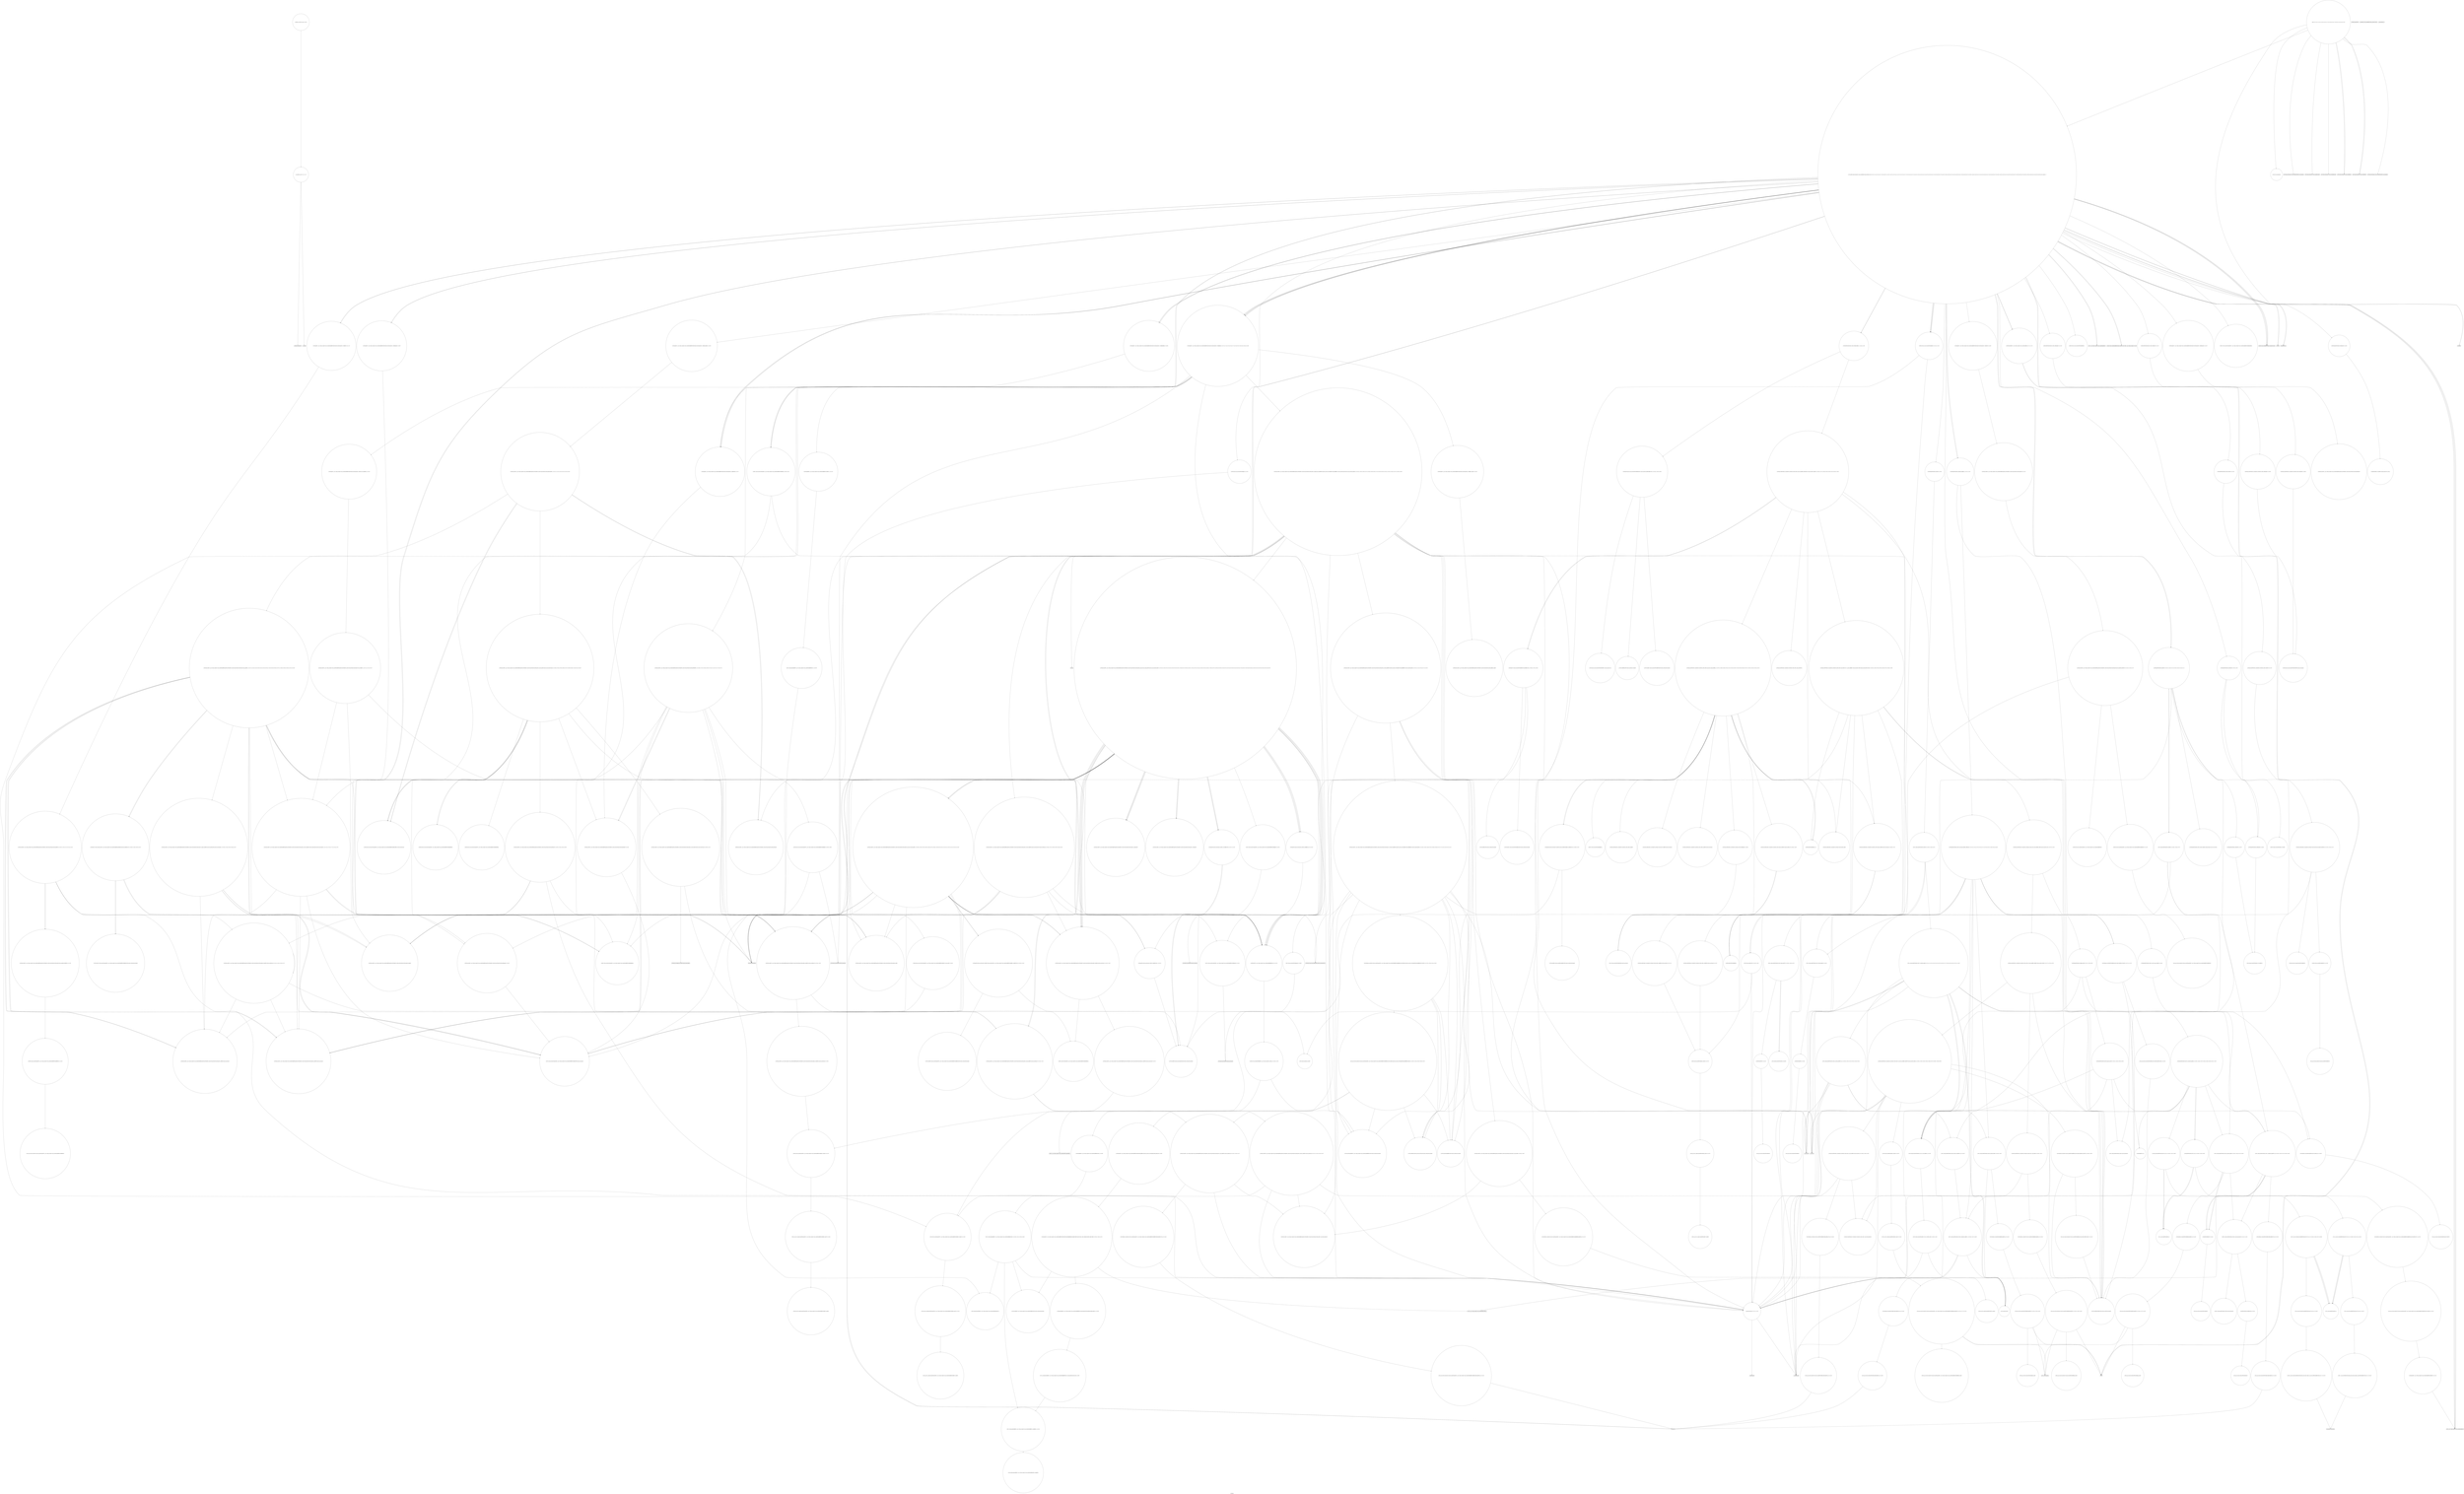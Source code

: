 digraph "Call Graph" {
	label="Call Graph";

	Node0x562455d9ee00 [shape=record,shape=circle,label="{__cxx_global_var_init|{<s0>1|<s1>2}}"];
	Node0x562455d9ee00:s0 -> Node0x562455d9ee80[color=black];
	Node0x562455d9ee00:s1 -> Node0x56245633d5b0[color=black];
	Node0x562456349810 [shape=record,shape=circle,label="{_ZNSt8_Rb_treeINSt7__cxx1112basic_stringIcSt11char_traitsIcESaIcEEESt4pairIKS5_P5GNodeESt10_Select1stISA_ESt4lessIS5_ESaISA_EE12_M_erase_auxESt23_Rb_tree_const_iteratorISA_ESI_|{<s0>533|<s1>534|<s2>535|<s3>536|<s4>537|<s5>538|<s6>539|<s7>540|<s8>541|<s9>542}}"];
	Node0x562456349810:s0 -> Node0x562456343df0[color=black];
	Node0x562456349810:s1 -> Node0x56245633f0b0[color=black];
	Node0x562456349810:s2 -> Node0x562456349a10[color=black];
	Node0x562456349810:s3 -> Node0x562456341050[color=black];
	Node0x562456349810:s4 -> Node0x56245633f0b0[color=black];
	Node0x562456349810:s5 -> Node0x562456349a10[color=black];
	Node0x562456349810:s6 -> Node0x562456349a90[color=black];
	Node0x562456349810:s7 -> Node0x562456349b10[color=black];
	Node0x562456349810:s8 -> Node0x562456349c10[color=black];
	Node0x562456349810:s9 -> Node0x562456349b90[color=black];
	Node0x562456344e70 [shape=record,shape=circle,label="{_ZNKSt8_Rb_treeIP5GNodeS1_St9_IdentityIS1_ESt4lessIS1_ESaIS1_EE11_Alloc_nodeclIRKS1_EEPSt13_Rb_tree_nodeIS1_EOT_|{<s0>375|<s1>376}}"];
	Node0x562456344e70:s0 -> Node0x562456344470[color=black];
	Node0x562456344e70:s1 -> Node0x562456344ef0[color=black];
	Node0x56245633ecb0 [shape=record,shape=circle,label="{_ZNK9__gnu_cxx16__aligned_membufISt4pairIKNSt7__cxx1112basic_stringIcSt11char_traitsIcESaIcEEEP5GNodeEE6_M_ptrEv|{<s0>188}}"];
	Node0x56245633ecb0:s0 -> Node0x56245633ed30[color=black];
	Node0x56245633db30 [shape=record,shape=circle,label="{_ZN5GNodeC2ERKNSt7__cxx1112basic_stringIcSt11char_traitsIcESaIcEEE|{<s0>71|<s1>72}}"];
	Node0x56245633db30:s0 -> Node0x562456340150[color=black];
	Node0x56245633db30:s1 -> Node0x5624563401d0[color=black];
	Node0x562456349f10 [shape=record,shape=circle,label="{_ZNKSt8_Rb_treeIP5GNodeS1_St9_IdentityIS1_ESt4lessIS1_ESaIS1_EE5beginEv|{<s0>565}}"];
	Node0x562456349f10:s0 -> Node0x562456349f90[color=black];
	Node0x562456341550 [shape=record,shape=circle,label="{_ZNSt16allocator_traitsISaISt13_Rb_tree_nodeIP5GNodeEEE10deallocateERS4_PS3_m|{<s0>403}}"];
	Node0x562456341550:s0 -> Node0x5624563415d0[color=black];
	Node0x56245633f3b0 [shape=record,shape=circle,label="{_ZSt7forwardISt5tupleIJRKNSt7__cxx1112basic_stringIcSt11char_traitsIcESaIcEEEEEEOT_RNSt16remove_referenceISA_E4typeE}"];
	Node0x56245633e230 [shape=record,shape=circle,label="{_ZNKSt3setIP5GNodeSt4lessIS1_ESaIS1_EE5beginEv|{<s0>100}}"];
	Node0x56245633e230:s0 -> Node0x562456349f10[color=black];
	Node0x562456341c50 [shape=record,shape=circle,label="{_ZSt16__deque_buf_sizem}"];
	Node0x56245633fab0 [shape=record,shape=circle,label="{_ZN9__gnu_cxx13new_allocatorISt13_Rb_tree_nodeISt4pairIKNSt7__cxx1112basic_stringIcSt11char_traitsIcESaIcEEEP5GNodeEEE9constructISC_JRKSt21piecewise_construct_tSt5tupleIJRS9_EESJ_IJEEEEEvPT_DpOT0_|{<s0>283|<s1>284|<s2>285|<s3>286|<s4>287}}"];
	Node0x56245633fab0:s0 -> Node0x56245633f330[color=black];
	Node0x56245633fab0:s1 -> Node0x56245633f3b0[color=black];
	Node0x56245633fab0:s2 -> Node0x56245633fb30[color=black];
	Node0x56245633fab0:s3 -> Node0x56245633f430[color=black];
	Node0x56245633fab0:s4 -> Node0x56245633fbb0[color=black];
	Node0x56245633e930 [shape=record,shape=circle,label="{_ZStorSt13_Ios_OpenmodeS_}"];
	Node0x562456342350 [shape=record,shape=circle,label="{_ZN9__gnu_cxx13new_allocatorIPP5GNodeED2Ev}"];
	Node0x5624563439f0 [shape=record,shape=circle,label="{_ZNSt4pairIPSt18_Rb_tree_node_baseS1_EC2IRS1_Lb1EEERKS1_OT_|{<s0>301}}"];
	Node0x5624563439f0:s0 -> Node0x562456343d70[color=black];
	Node0x562456340050 [shape=record,shape=Mrecord,label="{__cxa_begin_catch}"];
	Node0x562456342a50 [shape=record,shape=circle,label="{_ZNSt5dequeIP5GNodeSaIS1_EE15_M_destroy_dataESt15_Deque_iteratorIS1_RS1_PS1_ES7_RKS2_}"];
	Node0x5624563440f0 [shape=record,shape=circle,label="{_ZNSt11_Tuple_implILm0EJRKNSt7__cxx1112basic_stringIcSt11char_traitsIcESaIcEEEEEC2ES7_|{<s0>325}}"];
	Node0x5624563440f0:s0 -> Node0x5624563435f0[color=black];
	Node0x562456340750 [shape=record,shape=circle,label="{_ZNSt8_Rb_treeINSt7__cxx1112basic_stringIcSt11char_traitsIcESaIcEEESt4pairIKS5_P5GNodeESt10_Select1stISA_ESt4lessIS5_ESaISA_EE7_S_leftEPSt18_Rb_tree_node_base}"];
	Node0x562456343150 [shape=record,shape=circle,label="{_ZSt14__copy_move_a2ILb0EPPP5GNodeS3_ET1_T0_S5_S4_|{<s0>499|<s1>500|<s2>501|<s3>502}}"];
	Node0x562456343150:s0 -> Node0x5624563432d0[color=black];
	Node0x562456343150:s1 -> Node0x5624563432d0[color=black];
	Node0x562456343150:s2 -> Node0x5624563432d0[color=black];
	Node0x562456343150:s3 -> Node0x562456343250[color=black];
	Node0x5624563447f0 [shape=record,shape=circle,label="{_ZNSt8_Rb_treeIP5GNodeS1_St9_IdentityIS1_ESt4lessIS1_ESaIS1_EE7_S_leftEPSt18_Rb_tree_node_base}"];
	Node0x562456340e50 [shape=record,shape=circle,label="{_ZN9__gnu_cxx13new_allocatorISt13_Rb_tree_nodeISt4pairIKNSt7__cxx1112basic_stringIcSt11char_traitsIcESaIcEEEP5GNodeEEED2Ev}"];
	Node0x562455d9ee80 [shape=record,shape=Mrecord,label="{_ZNSt8ios_base4InitC1Ev}"];
	Node0x562456349890 [shape=record,shape=circle,label="{_ZNSt8_Rb_treeINSt7__cxx1112basic_stringIcSt11char_traitsIcESaIcEEESt4pairIKS5_P5GNodeESt10_Select1stISA_ESt4lessIS5_ESaISA_EE14_M_upper_boundEPSt13_Rb_tree_nodeISA_EPSt18_Rb_tree_node_baseRS7_|{<s0>543|<s1>544|<s2>545|<s3>546|<s4>547}}"];
	Node0x562456349890:s0 -> Node0x562456341250[color=black];
	Node0x562456349890:s1 -> Node0x5624563410d0[color=black];
	Node0x562456349890:s2 -> Node0x562456340750[color=black];
	Node0x562456349890:s3 -> Node0x5624563406d0[color=black];
	Node0x562456349890:s4 -> Node0x5624563412d0[color=black];
	Node0x562456344ef0 [shape=record,shape=circle,label="{_ZNSt8_Rb_treeIP5GNodeS1_St9_IdentityIS1_ESt4lessIS1_ESaIS1_EE14_M_create_nodeIJRKS1_EEEPSt13_Rb_tree_nodeIS1_EDpOT_|{<s0>377|<s1>378|<s2>379}}"];
	Node0x562456344ef0:s0 -> Node0x562456344f70[color=black];
	Node0x562456344ef0:s1 -> Node0x562456344470[color=black];
	Node0x562456344ef0:s2 -> Node0x562456344ff0[color=black];
	Node0x56245633ed30 [shape=record,shape=circle,label="{_ZNK9__gnu_cxx16__aligned_membufISt4pairIKNSt7__cxx1112basic_stringIcSt11char_traitsIcESaIcEEEP5GNodeEE7_M_addrEv}"];
	Node0x56245633dbb0 [shape=record,shape=Mrecord,label="{_ZdlPv}"];
	Node0x562456349f90 [shape=record,shape=circle,label="{_ZNSt23_Rb_tree_const_iteratorIP5GNodeEC2EPKSt18_Rb_tree_node_base}"];
	Node0x5624563415d0 [shape=record,shape=circle,label="{_ZN9__gnu_cxx13new_allocatorISt13_Rb_tree_nodeIP5GNodeEE10deallocateEPS4_m|{<s0>404}}"];
	Node0x5624563415d0:s0 -> Node0x56245633dbb0[color=black];
	Node0x56245633f430 [shape=record,shape=circle,label="{_ZSt7forwardISt5tupleIJEEEOT_RNSt16remove_referenceIS2_E4typeE}"];
	Node0x56245633e2b0 [shape=record,shape=circle,label="{_ZNKSt23_Rb_tree_const_iteratorIP5GNodeEneERKS2_}"];
	Node0x562456341cd0 [shape=record,shape=circle,label="{_ZSt3maxImERKT_S2_S2_}"];
	Node0x56245633fb30 [shape=record,shape=circle,label="{_ZNSt5tupleIJRKNSt7__cxx1112basic_stringIcSt11char_traitsIcESaIcEEEEEC2EOS8_|{<s0>288}}"];
	Node0x56245633fb30:s0 -> Node0x562456343470[color=black];
	Node0x56245633e9b0 [shape=record,shape=Mrecord,label="{_ZNSt14basic_ofstreamIcSt11char_traitsIcEEC1EPKcSt13_Ios_Openmode}"];
	Node0x5624563423d0 [shape=record,shape=circle,label="{_ZNSt11_Deque_baseIP5GNodeSaIS1_EE16_M_allocate_nodeEv|{<s0>449|<s1>450}}"];
	Node0x5624563423d0:s0 -> Node0x562456341c50[color=black];
	Node0x5624563423d0:s1 -> Node0x5624563424d0[color=black];
	Node0x562456343a70 [shape=record,shape=circle,label="{_ZNSt8_Rb_treeINSt7__cxx1112basic_stringIcSt11char_traitsIcESaIcEEESt4pairIKS5_P5GNodeESt10_Select1stISA_ESt4lessIS5_ESaISA_EE24_M_get_insert_unique_posERS7_|{<s0>302|<s1>303|<s2>304|<s3>305|<s4>306|<s5>307|<s6>308|<s7>309|<s8>310|<s9>311|<s10>312|<s11>313|<s12>314|<s13>315|<s14>316}}"];
	Node0x562456343a70:s0 -> Node0x5624563405d0[color=black];
	Node0x562456343a70:s1 -> Node0x562456340fd0[color=black];
	Node0x562456343a70:s2 -> Node0x562456341250[color=black];
	Node0x562456343a70:s3 -> Node0x5624563410d0[color=black];
	Node0x562456343a70:s4 -> Node0x562456340750[color=black];
	Node0x562456343a70:s5 -> Node0x5624563406d0[color=black];
	Node0x562456343a70:s6 -> Node0x5624563412d0[color=black];
	Node0x562456343a70:s7 -> Node0x562456343df0[color=black];
	Node0x562456343a70:s8 -> Node0x56245633d9b0[color=black];
	Node0x562456343a70:s9 -> Node0x562456343e70[color=black];
	Node0x562456343a70:s10 -> Node0x562456343bf0[color=black];
	Node0x562456343a70:s11 -> Node0x562456341150[color=black];
	Node0x562456343a70:s12 -> Node0x5624563410d0[color=black];
	Node0x562456343a70:s13 -> Node0x562456343e70[color=black];
	Node0x562456343a70:s14 -> Node0x562456343cf0[color=black];
	Node0x5624563400d0 [shape=record,shape=Mrecord,label="{_ZSt9terminatev}"];
	Node0x562456342ad0 [shape=record,shape=circle,label="{_ZNSt5dequeIP5GNodeSaIS1_EE5beginEv|{<s0>466}}"];
	Node0x562456342ad0:s0 -> Node0x562456342cd0[color=black];
	Node0x562456344170 [shape=record,shape=circle,label="{_ZNSt8_Rb_treeIP5GNodeS1_St9_IdentityIS1_ESt4lessIS1_ESaIS1_EE16_M_insert_uniqueIRKS1_EESt4pairISt17_Rb_tree_iteratorIS1_EbEOT_|{<s0>326|<s1>327|<s2>328|<s3>329|<s4>330|<s5>331|<s6>332|<s7>333}}"];
	Node0x562456344170:s0 -> Node0x5624563442f0[color=black];
	Node0x562456344170:s1 -> Node0x562456344270[color=black];
	Node0x562456344170:s2 -> Node0x562456344370[color=black];
	Node0x562456344170:s3 -> Node0x562456344470[color=black];
	Node0x562456344170:s4 -> Node0x5624563443f0[color=black];
	Node0x562456344170:s5 -> Node0x5624563444f0[color=black];
	Node0x562456344170:s6 -> Node0x562456344570[color=black];
	Node0x562456344170:s7 -> Node0x5624563444f0[color=black];
	Node0x5624563407d0 [shape=record,shape=circle,label="{_ZNSt8_Rb_treeINSt7__cxx1112basic_stringIcSt11char_traitsIcESaIcEEESt4pairIKS5_P5GNodeESt10_Select1stISA_ESt4lessIS5_ESaISA_EE12_M_drop_nodeEPSt13_Rb_tree_nodeISA_E|{<s0>149|<s1>150}}"];
	Node0x5624563407d0:s0 -> Node0x562456340850[color=black];
	Node0x5624563407d0:s1 -> Node0x5624563408d0[color=black];
	Node0x5624563431d0 [shape=record,shape=circle,label="{_ZSt12__miter_baseIPPP5GNodeET_S4_}"];
	Node0x562456344870 [shape=record,shape=circle,label="{_ZNSt8_Rb_treeIP5GNodeS1_St9_IdentityIS1_ESt4lessIS1_ESaIS1_EE8_S_rightEPSt18_Rb_tree_node_base}"];
	Node0x562456340ed0 [shape=record,shape=circle,label="{_ZNSt8_Rb_treeINSt7__cxx1112basic_stringIcSt11char_traitsIcESaIcEEESt4pairIKS5_P5GNodeESt10_Select1stISA_ESt4lessIS5_ESaISA_EE4findERS7_|{<s0>166|<s1>167|<s2>168|<s3>169|<s4>170|<s5>171|<s6>172|<s7>173|<s8>174}}"];
	Node0x562456340ed0:s0 -> Node0x5624563405d0[color=black];
	Node0x562456340ed0:s1 -> Node0x562456340fd0[color=black];
	Node0x562456340ed0:s2 -> Node0x562456340f50[color=black];
	Node0x562456340ed0:s3 -> Node0x562456341050[color=black];
	Node0x562456340ed0:s4 -> Node0x56245633d9b0[color=black];
	Node0x562456340ed0:s5 -> Node0x562456341150[color=black];
	Node0x562456340ed0:s6 -> Node0x5624563410d0[color=black];
	Node0x562456340ed0:s7 -> Node0x562456341050[color=black];
	Node0x562456340ed0:s8 -> Node0x5624563411d0[color=black];
	Node0x56245633d530 [shape=record,shape=Mrecord,label="{_ZNSt8ios_base4InitD1Ev}"];
	Node0x562456349910 [shape=record,shape=circle,label="{_ZNSt4pairISt17_Rb_tree_iteratorIS_IKNSt7__cxx1112basic_stringIcSt11char_traitsIcESaIcEEEP5GNodeEESB_EC2ISB_SB_Lb1EEEOT_OT0_|{<s0>548|<s1>549|<s2>550|<s3>551}}"];
	Node0x562456349910:s0 -> Node0x562456349990[color=black];
	Node0x562456349910:s1 -> Node0x5624563411d0[color=black];
	Node0x562456349910:s2 -> Node0x562456349990[color=black];
	Node0x562456349910:s3 -> Node0x5624563411d0[color=black];
	Node0x562456344f70 [shape=record,shape=circle,label="{_ZNSt8_Rb_treeIP5GNodeS1_St9_IdentityIS1_ESt4lessIS1_ESaIS1_EE11_M_get_nodeEv|{<s0>380|<s1>381}}"];
	Node0x562456344f70:s0 -> Node0x5624563450f0[color=black];
	Node0x562456344f70:s1 -> Node0x562456345070[color=black];
	Node0x56245633edb0 [shape=record,shape=circle,label="{_ZStltIcSt11char_traitsIcESaIcEEbRKNSt7__cxx1112basic_stringIT_T0_T1_EESA_|{<s0>189|<s1>190}}"];
	Node0x56245633edb0:s0 -> Node0x56245633ee30[color=black];
	Node0x56245633edb0:s1 -> Node0x56245633ffd0[color=black];
	Node0x56245633dc30 [shape=record,shape=circle,label="{_ZNSt3mapINSt7__cxx1112basic_stringIcSt11char_traitsIcESaIcEEEP5GNodeSt4lessIS5_ESaISt4pairIKS5_S7_EEEixERSB_|{<s0>73|<s1>74|<s2>75|<s3>76|<s4>77|<s5>78|<s6>79|<s7>80|<s8>81|<s9>82|<s10>83}}"];
	Node0x56245633dc30:s0 -> Node0x56245633ef30[color=black];
	Node0x56245633dc30:s1 -> Node0x56245633da30[color=black];
	Node0x56245633dc30:s2 -> Node0x56245633d9b0[color=black];
	Node0x56245633dc30:s3 -> Node0x56245633efb0[color=black];
	Node0x56245633dc30:s4 -> Node0x56245633deb0[color=black];
	Node0x56245633dc30:s5 -> Node0x5624563410d0[color=black];
	Node0x56245633dc30:s6 -> Node0x56245633f0b0[color=black];
	Node0x56245633dc30:s7 -> Node0x56245633f130[color=black];
	Node0x56245633dc30:s8 -> Node0x56245633f030[color=black];
	Node0x56245633dc30:s9 -> Node0x5624563411d0[color=black];
	Node0x56245633dc30:s10 -> Node0x56245633deb0[color=black];
	Node0x56245634a010 [shape=record,shape=circle,label="{_ZNKSt8_Rb_treeIP5GNodeS1_St9_IdentityIS1_ESt4lessIS1_ESaIS1_EE3endEv|{<s0>566}}"];
	Node0x56245634a010:s0 -> Node0x562456349f90[color=black];
	Node0x562456341650 [shape=record,shape=circle,label="{_ZSt7forwardISt17_Rb_tree_iteratorIP5GNodeEEOT_RNSt16remove_referenceIS4_E4typeE}"];
	Node0x56245633f4b0 [shape=record,shape=circle,label="{_ZNSt8_Rb_treeINSt7__cxx1112basic_stringIcSt11char_traitsIcESaIcEEESt4pairIKS5_P5GNodeESt10_Select1stISA_ESt4lessIS5_ESaISA_EE29_M_get_insert_hint_unique_posESt23_Rb_tree_const_iteratorISA_ERS7_|{<s0>219|<s1>220|<s2>221|<s3>222|<s4>223|<s5>224|<s6>225|<s7>226|<s8>227|<s9>228|<s10>229|<s11>230|<s12>231|<s13>232|<s14>233|<s15>234|<s16>235|<s17>236|<s18>237|<s19>238|<s20>239|<s21>240|<s22>241|<s23>242|<s24>243|<s25>244|<s26>245|<s27>246|<s28>247|<s29>248|<s30>249|<s31>250|<s32>251|<s33>252|<s34>253|<s35>254|<s36>255}}"];
	Node0x56245633f4b0:s0 -> Node0x562456343870[color=black];
	Node0x56245633f4b0:s1 -> Node0x562456340fd0[color=black];
	Node0x56245633f4b0:s2 -> Node0x5624563438f0[color=black];
	Node0x56245633f4b0:s3 -> Node0x562456343970[color=black];
	Node0x56245633f4b0:s4 -> Node0x562456341150[color=black];
	Node0x56245633f4b0:s5 -> Node0x5624563410d0[color=black];
	Node0x56245633f4b0:s6 -> Node0x562456343970[color=black];
	Node0x56245633f4b0:s7 -> Node0x5624563439f0[color=black];
	Node0x56245633f4b0:s8 -> Node0x562456343a70[color=black];
	Node0x56245633f4b0:s9 -> Node0x562456341150[color=black];
	Node0x56245633f4b0:s10 -> Node0x5624563410d0[color=black];
	Node0x56245633f4b0:s11 -> Node0x5624563411d0[color=black];
	Node0x56245633f4b0:s12 -> Node0x562456343af0[color=black];
	Node0x56245633f4b0:s13 -> Node0x562456343af0[color=black];
	Node0x56245633f4b0:s14 -> Node0x562456343af0[color=black];
	Node0x56245633f4b0:s15 -> Node0x562456343b70[color=black];
	Node0x56245633f4b0:s16 -> Node0x562456343bf0[color=black];
	Node0x56245633f4b0:s17 -> Node0x562456341150[color=black];
	Node0x56245633f4b0:s18 -> Node0x5624563410d0[color=black];
	Node0x56245633f4b0:s19 -> Node0x5624563406d0[color=black];
	Node0x56245633f4b0:s20 -> Node0x5624563439f0[color=black];
	Node0x56245633f4b0:s21 -> Node0x562456343b70[color=black];
	Node0x56245633f4b0:s22 -> Node0x562456343a70[color=black];
	Node0x56245633f4b0:s23 -> Node0x562456341150[color=black];
	Node0x56245633f4b0:s24 -> Node0x5624563410d0[color=black];
	Node0x56245633f4b0:s25 -> Node0x5624563411d0[color=black];
	Node0x56245633f4b0:s26 -> Node0x562456343970[color=black];
	Node0x56245633f4b0:s27 -> Node0x562456343970[color=black];
	Node0x56245633f4b0:s28 -> Node0x5624563439f0[color=black];
	Node0x56245633f4b0:s29 -> Node0x562456343c70[color=black];
	Node0x56245633f4b0:s30 -> Node0x562456341150[color=black];
	Node0x56245633f4b0:s31 -> Node0x5624563410d0[color=black];
	Node0x56245633f4b0:s32 -> Node0x5624563406d0[color=black];
	Node0x56245633f4b0:s33 -> Node0x5624563439f0[color=black];
	Node0x56245633f4b0:s34 -> Node0x562456343b70[color=black];
	Node0x56245633f4b0:s35 -> Node0x562456343a70[color=black];
	Node0x56245633f4b0:s36 -> Node0x562456343cf0[color=black];
	Node0x56245633e330 [shape=record,shape=circle,label="{_ZNKSt3setIP5GNodeSt4lessIS1_ESaIS1_EE3endEv|{<s0>101}}"];
	Node0x56245633e330:s0 -> Node0x56245634a010[color=black];
	Node0x562456341d50 [shape=record,shape=circle,label="{_ZNSt11_Deque_baseIP5GNodeSaIS1_EE15_M_allocate_mapEm|{<s0>425|<s1>426|<s2>427|<s3>428}}"];
	Node0x562456341d50:s0 -> Node0x562456341f50[color=black];
	Node0x562456341d50:s1 -> Node0x562456341fd0[color=black];
	Node0x562456341d50:s2 -> Node0x562456342050[color=black];
	Node0x562456341d50:s3 -> Node0x562456342050[color=black];
	Node0x56245633fbb0 [shape=record,shape=circle,label="{_ZNSt4pairIKNSt7__cxx1112basic_stringIcSt11char_traitsIcESaIcEEEP5GNodeEC2IJRS6_EJEEESt21piecewise_construct_tSt5tupleIJDpT_EESD_IJDpT0_EE|{<s0>289}}"];
	Node0x56245633fbb0:s0 -> Node0x5624563436f0[color=black];
	Node0x56245633ea30 [shape=record,shape=Mrecord,label="{_ZNSt14basic_ifstreamIcSt11char_traitsIcEE5closeEv}"];
	Node0x562456342450 [shape=record,shape=circle,label="{_ZNSt11_Deque_baseIP5GNodeSaIS1_EE16_M_destroy_nodesEPPS1_S5_|{<s0>451}}"];
	Node0x562456342450:s0 -> Node0x562456342650[color=black];
	Node0x562456343af0 [shape=record,shape=circle,label="{_ZNSt8_Rb_treeINSt7__cxx1112basic_stringIcSt11char_traitsIcESaIcEEESt4pairIKS5_P5GNodeESt10_Select1stISA_ESt4lessIS5_ESaISA_EE11_M_leftmostEv}"];
	Node0x562456340150 [shape=record,shape=Mrecord,label="{_ZNSt7__cxx1112basic_stringIcSt11char_traitsIcESaIcEEC1ERKS4_}"];
	Node0x562456342b50 [shape=record,shape=circle,label="{_ZNSt5dequeIP5GNodeSaIS1_EE3endEv|{<s0>467}}"];
	Node0x562456342b50:s0 -> Node0x562456342cd0[color=black];
	Node0x5624563441f0 [shape=record,shape=circle,label="{_ZNSt4pairISt23_Rb_tree_const_iteratorIP5GNodeEbEC2IRSt17_Rb_tree_iteratorIS2_ERbLb1EEEOT_OT0_|{<s0>334|<s1>335|<s2>336}}"];
	Node0x5624563441f0:s0 -> Node0x562456341750[color=black];
	Node0x5624563441f0:s1 -> Node0x5624563417d0[color=black];
	Node0x5624563441f0:s2 -> Node0x562456341850[color=black];
	Node0x562456340850 [shape=record,shape=circle,label="{_ZNSt8_Rb_treeINSt7__cxx1112basic_stringIcSt11char_traitsIcESaIcEEESt4pairIKS5_P5GNodeESt10_Select1stISA_ESt4lessIS5_ESaISA_EE15_M_destroy_nodeEPSt13_Rb_tree_nodeISA_E|{<s0>151|<s1>152|<s2>153|<s3>154}}"];
	Node0x562456340850:s0 -> Node0x5624563409d0[color=black];
	Node0x562456340850:s1 -> Node0x562456340a50[color=black];
	Node0x562456340850:s2 -> Node0x562456340950[color=black];
	Node0x562456340850:s3 -> Node0x56245633ffd0[color=black];
	Node0x562456343250 [shape=record,shape=circle,label="{_ZSt13__copy_move_aILb0EPPP5GNodeS3_ET1_T0_S5_S4_|{<s0>503}}"];
	Node0x562456343250:s0 -> Node0x562456343350[color=black];
	Node0x5624563448f0 [shape=record,shape=circle,label="{_ZNKSt17_Rb_tree_iteratorIP5GNodeEeqERKS2_}"];
	Node0x562456340f50 [shape=record,shape=circle,label="{_ZNSt8_Rb_treeINSt7__cxx1112basic_stringIcSt11char_traitsIcESaIcEEESt4pairIKS5_P5GNodeESt10_Select1stISA_ESt4lessIS5_ESaISA_EE14_M_lower_boundEPSt13_Rb_tree_nodeISA_EPSt18_Rb_tree_node_baseRS7_|{<s0>175|<s1>176|<s2>177|<s3>178|<s4>179}}"];
	Node0x562456340f50:s0 -> Node0x562456341250[color=black];
	Node0x562456340f50:s1 -> Node0x5624563410d0[color=black];
	Node0x562456340f50:s2 -> Node0x562456340750[color=black];
	Node0x562456340f50:s3 -> Node0x5624563406d0[color=black];
	Node0x562456340f50:s4 -> Node0x5624563412d0[color=black];
	Node0x56245633d5b0 [shape=record,shape=Mrecord,label="{__cxa_atexit}"];
	Node0x562456349990 [shape=record,shape=circle,label="{_ZSt7forwardISt17_Rb_tree_iteratorISt4pairIKNSt7__cxx1112basic_stringIcSt11char_traitsIcESaIcEEEP5GNodeEEEOT_RNSt16remove_referenceISD_E4typeE}"];
	Node0x562456344ff0 [shape=record,shape=circle,label="{_ZNSt8_Rb_treeIP5GNodeS1_St9_IdentityIS1_ESt4lessIS1_ESaIS1_EE17_M_construct_nodeIJRKS1_EEEvPSt13_Rb_tree_nodeIS1_EDpOT_|{<s0>382|<s1>383|<s2>384|<s3>385|<s4>386|<s5>387|<s6>388|<s7>389|<s8>390}}"];
	Node0x562456344ff0:s0 -> Node0x5624563450f0[color=black];
	Node0x562456344ff0:s1 -> Node0x5624563452f0[color=black];
	Node0x562456344ff0:s2 -> Node0x562456344470[color=black];
	Node0x562456344ff0:s3 -> Node0x562456345270[color=black];
	Node0x562456344ff0:s4 -> Node0x562456340050[color=black];
	Node0x562456344ff0:s5 -> Node0x562456345370[color=black];
	Node0x562456344ff0:s6 -> Node0x56245633f5b0[color=black];
	Node0x562456344ff0:s7 -> Node0x56245633f630[color=black];
	Node0x562456344ff0:s8 -> Node0x56245633ffd0[color=black];
	Node0x56245633ee30 [shape=record,shape=Mrecord,label="{_ZNKSt7__cxx1112basic_stringIcSt11char_traitsIcESaIcEE7compareERKS4_}"];
	Node0x56245633dcb0 [shape=record,shape=circle,label="{_ZNSt3setIP5GNodeSt4lessIS1_ESaIS1_EE6insertERKS1_|{<s0>84|<s1>85}}"];
	Node0x56245633dcb0:s0 -> Node0x562456344170[color=black];
	Node0x56245633dcb0:s1 -> Node0x5624563441f0[color=black];
	Node0x56245634a090 [shape=record,shape=circle,label="{_GLOBAL__sub_I_FX9_0_0.cpp|{<s0>567}}"];
	Node0x56245634a090:s0 -> Node0x562455d9ee00[color=black];
	Node0x5624563416d0 [shape=record,shape=circle,label="{_ZSt7forwardIbEOT_RNSt16remove_referenceIS0_E4typeE}"];
	Node0x56245633f530 [shape=record,shape=circle,label="{_ZNSt8_Rb_treeINSt7__cxx1112basic_stringIcSt11char_traitsIcESaIcEEESt4pairIKS5_P5GNodeESt10_Select1stISA_ESt4lessIS5_ESaISA_EE14_M_insert_nodeEPSt18_Rb_tree_node_baseSI_PSt13_Rb_tree_nodeISA_E|{<s0>256|<s1>257|<s2>258|<s3>259|<s4>260|<s5>261}}"];
	Node0x56245633f530:s0 -> Node0x562456340fd0[color=black];
	Node0x56245633f530:s1 -> Node0x562456341250[color=black];
	Node0x56245633f530:s2 -> Node0x562456341150[color=black];
	Node0x56245633f530:s3 -> Node0x5624563410d0[color=black];
	Node0x56245633f530:s4 -> Node0x562456344070[color=black];
	Node0x56245633f530:s5 -> Node0x5624563412d0[color=black];
	Node0x56245633e3b0 [shape=record,shape=circle,label="{_ZNKSt23_Rb_tree_const_iteratorIP5GNodeEdeEv|{<s0>102|<s1>103}}"];
	Node0x56245633e3b0:s0 -> Node0x562456344bf0[color=black];
	Node0x56245633e3b0:s1 -> Node0x56245633ffd0[color=black];
	Node0x562456341dd0 [shape=record,shape=circle,label="{_ZNSt11_Deque_baseIP5GNodeSaIS1_EE15_M_create_nodesEPPS1_S5_|{<s0>429|<s1>430|<s2>431|<s3>432|<s4>433|<s5>434}}"];
	Node0x562456341dd0:s0 -> Node0x5624563423d0[color=black];
	Node0x562456341dd0:s1 -> Node0x562456340050[color=black];
	Node0x562456341dd0:s2 -> Node0x562456342450[color=black];
	Node0x562456341dd0:s3 -> Node0x56245633f5b0[color=black];
	Node0x562456341dd0:s4 -> Node0x56245633f630[color=black];
	Node0x562456341dd0:s5 -> Node0x56245633ffd0[color=black];
	Node0x562456343470 [shape=record,shape=circle,label="{_ZNSt11_Tuple_implILm0EJRKNSt7__cxx1112basic_stringIcSt11char_traitsIcESaIcEEEEEC2EOS8_|{<s0>290|<s1>291|<s2>292|<s3>293}}"];
	Node0x562456343470:s0 -> Node0x562456343570[color=black];
	Node0x562456343470:s1 -> Node0x5624563434f0[color=black];
	Node0x562456343470:s2 -> Node0x5624563435f0[color=black];
	Node0x562456343470:s3 -> Node0x56245633ffd0[color=black];
	Node0x56245633eab0 [shape=record,shape=Mrecord,label="{_ZNSt14basic_ofstreamIcSt11char_traitsIcEE5closeEv}"];
	Node0x5624563424d0 [shape=record,shape=circle,label="{_ZNSt16allocator_traitsISaIP5GNodeEE8allocateERS2_m|{<s0>452}}"];
	Node0x5624563424d0:s0 -> Node0x562456342550[color=black];
	Node0x562456343b70 [shape=record,shape=circle,label="{_ZNSt4pairIPSt18_Rb_tree_node_baseS1_EC2IRS1_S4_Lb1EEEOT_OT0_|{<s0>317|<s1>318}}"];
	Node0x562456343b70:s0 -> Node0x562456343d70[color=black];
	Node0x562456343b70:s1 -> Node0x562456343d70[color=black];
	Node0x5624563401d0 [shape=record,shape=circle,label="{_ZNSt3setIP5GNodeSt4lessIS1_ESaIS1_EEC2Ev|{<s0>133}}"];
	Node0x5624563401d0:s0 -> Node0x562456340250[color=black];
	Node0x562456342bd0 [shape=record,shape=circle,label="{_ZNSt11_Deque_baseIP5GNodeSaIS1_EE19_M_get_Tp_allocatorEv}"];
	Node0x562456344270 [shape=record,shape=circle,label="{_ZNSt8_Rb_treeIP5GNodeS1_St9_IdentityIS1_ESt4lessIS1_ESaIS1_EE24_M_get_insert_unique_posERKS1_|{<s0>337|<s1>338|<s2>339|<s3>340|<s4>341|<s5>342|<s6>343|<s7>344|<s8>345|<s9>346|<s10>347|<s11>348|<s12>349|<s13>350|<s14>351}}"];
	Node0x562456344270:s0 -> Node0x5624563445f0[color=black];
	Node0x562456344270:s1 -> Node0x562456344670[color=black];
	Node0x562456344270:s2 -> Node0x562456344770[color=black];
	Node0x562456344270:s3 -> Node0x5624563446f0[color=black];
	Node0x562456344270:s4 -> Node0x5624563447f0[color=black];
	Node0x562456344270:s5 -> Node0x562456344870[color=black];
	Node0x562456344270:s6 -> Node0x562456344570[color=black];
	Node0x562456344270:s7 -> Node0x562456344970[color=black];
	Node0x562456344270:s8 -> Node0x5624563448f0[color=black];
	Node0x562456344270:s9 -> Node0x5624563449f0[color=black];
	Node0x562456344270:s10 -> Node0x562456344a70[color=black];
	Node0x562456344270:s11 -> Node0x562456344af0[color=black];
	Node0x562456344270:s12 -> Node0x5624563446f0[color=black];
	Node0x562456344270:s13 -> Node0x5624563449f0[color=black];
	Node0x562456344270:s14 -> Node0x562456343cf0[color=black];
	Node0x5624563408d0 [shape=record,shape=circle,label="{_ZNSt8_Rb_treeINSt7__cxx1112basic_stringIcSt11char_traitsIcESaIcEEESt4pairIKS5_P5GNodeESt10_Select1stISA_ESt4lessIS5_ESaISA_EE11_M_put_nodeEPSt13_Rb_tree_nodeISA_E|{<s0>155|<s1>156|<s2>157}}"];
	Node0x5624563408d0:s0 -> Node0x5624563409d0[color=black];
	Node0x5624563408d0:s1 -> Node0x562456340cd0[color=black];
	Node0x5624563408d0:s2 -> Node0x56245633ffd0[color=black];
	Node0x5624563432d0 [shape=record,shape=circle,label="{_ZSt12__niter_baseIPPP5GNodeET_S4_}"];
	Node0x562456344970 [shape=record,shape=circle,label="{_ZNSt8_Rb_treeIP5GNodeS1_St9_IdentityIS1_ESt4lessIS1_ESaIS1_EE5beginEv|{<s0>365}}"];
	Node0x562456344970:s0 -> Node0x562456344570[color=black];
	Node0x562456340fd0 [shape=record,shape=circle,label="{_ZNSt8_Rb_treeINSt7__cxx1112basic_stringIcSt11char_traitsIcESaIcEEESt4pairIKS5_P5GNodeESt10_Select1stISA_ESt4lessIS5_ESaISA_EE6_M_endEv}"];
	Node0x56245633d630 [shape=record,shape=circle,label="{_Z7do_caseRSt14basic_ifstreamIcSt11char_traitsIcEERSt14basic_ofstreamIcS1_Ei|{<s0>3|<s1>4|<s2>5|<s3>6|<s4>7|<s5>8|<s6>9|<s7>10|<s8>11|<s9>12|<s10>13|<s11>14|<s12>15|<s13>16|<s14>17|<s15>18|<s16>19|<s17>20|<s18>21|<s19>22|<s20>23|<s21>24|<s22>25|<s23>26|<s24>27|<s25>28|<s26>29|<s27>30|<s28>31|<s29>32|<s30>33|<s31>34|<s32>35|<s33>36|<s34>37|<s35>38|<s36>39|<s37>40|<s38>41|<s39>42|<s40>43|<s41>44|<s42>45|<s43>46|<s44>47|<s45>48|<s46>49|<s47>50|<s48>51|<s49>52|<s50>53|<s51>54|<s52>55|<s53>56|<s54>57|<s55>58|<s56>59|<s57>60|<s58>61|<s59>62|<s60>63|<s61>64|<s62>65|<s63>66|<s64>truncated...}}"];
	Node0x56245633d630:s0 -> Node0x56245633d6b0[color=black];
	Node0x56245633d630:s1 -> Node0x56245633d730[color=black];
	Node0x56245633d630:s2 -> Node0x56245633d7b0[color=black];
	Node0x56245633d630:s3 -> Node0x56245633d7b0[color=black];
	Node0x56245633d630:s4 -> Node0x56245633d830[color=black];
	Node0x56245633d630:s5 -> Node0x56245633d830[color=black];
	Node0x56245633d630:s6 -> Node0x56245633d930[color=black];
	Node0x56245633d630:s7 -> Node0x56245633da30[color=black];
	Node0x56245633d630:s8 -> Node0x56245633d9b0[color=black];
	Node0x56245633d630:s9 -> Node0x56245633dab0[color=black];
	Node0x56245633d630:s10 -> Node0x56245633db30[color=black];
	Node0x56245633d630:s11 -> Node0x56245633dc30[color=black];
	Node0x56245633d630:s12 -> Node0x56245633dbb0[color=black];
	Node0x56245633d630:s13 -> Node0x56245633d930[color=black];
	Node0x56245633d630:s14 -> Node0x56245633da30[color=black];
	Node0x56245633d630:s15 -> Node0x56245633d9b0[color=black];
	Node0x56245633d630:s16 -> Node0x56245633dab0[color=black];
	Node0x56245633d630:s17 -> Node0x56245633db30[color=black];
	Node0x56245633d630:s18 -> Node0x56245633dc30[color=black];
	Node0x56245633d630:s19 -> Node0x56245633dbb0[color=black];
	Node0x56245633d630:s20 -> Node0x56245633dc30[color=black];
	Node0x56245633d630:s21 -> Node0x56245633dc30[color=black];
	Node0x56245633d630:s22 -> Node0x56245633dcb0[color=black];
	Node0x56245633d630:s23 -> Node0x56245633dc30[color=black];
	Node0x56245633d630:s24 -> Node0x56245633dc30[color=black];
	Node0x56245633d630:s25 -> Node0x56245633dcb0[color=black];
	Node0x56245633d630:s26 -> Node0x56245633dd30[color=black];
	Node0x56245633d630:s27 -> Node0x56245633ddb0[color=black];
	Node0x56245633d630:s28 -> Node0x56245633de30[color=black];
	Node0x56245633d630:s29 -> Node0x56245633deb0[color=black];
	Node0x56245633d630:s30 -> Node0x56245633de30[color=black];
	Node0x56245633d630:s31 -> Node0x56245633deb0[color=black];
	Node0x56245633d630:s32 -> Node0x56245633df30[color=black];
	Node0x56245633d630:s33 -> Node0x56245633dfb0[color=black];
	Node0x56245633d630:s34 -> Node0x56245633e030[color=black];
	Node0x56245633d630:s35 -> Node0x56245633d930[color=black];
	Node0x56245633d630:s36 -> Node0x56245633da30[color=black];
	Node0x56245633d630:s37 -> Node0x56245633e0b0[color=black];
	Node0x56245633d630:s38 -> Node0x56245633e130[color=black];
	Node0x56245633d630:s39 -> Node0x56245633e6b0[color=black];
	Node0x56245633d630:s40 -> Node0x56245633e1b0[color=black];
	Node0x56245633d630:s41 -> Node0x56245633e230[color=black];
	Node0x56245633d630:s42 -> Node0x56245633e330[color=black];
	Node0x56245633d630:s43 -> Node0x56245633e2b0[color=black];
	Node0x56245633d630:s44 -> Node0x56245633e3b0[color=black];
	Node0x56245633d630:s45 -> Node0x56245633e430[color=black];
	Node0x56245633d630:s46 -> Node0x56245633e4b0[color=black];
	Node0x56245633d630:s47 -> Node0x56245633e430[color=black];
	Node0x56245633d630:s48 -> Node0x56245633e530[color=black];
	Node0x56245633d630:s49 -> Node0x56245633e3b0[color=black];
	Node0x56245633d630:s50 -> Node0x56245633e3b0[color=black];
	Node0x56245633d630:s51 -> Node0x56245633e3b0[color=black];
	Node0x56245633d630:s52 -> Node0x56245633df30[color=black];
	Node0x56245633d630:s53 -> Node0x56245633e630[color=black];
	Node0x56245633d630:s54 -> Node0x56245633e430[color=black];
	Node0x56245633d630:s55 -> Node0x56245633e4b0[color=black];
	Node0x56245633d630:s56 -> Node0x56245633e430[color=black];
	Node0x56245633d630:s57 -> Node0x56245633e530[color=black];
	Node0x56245633d630:s58 -> Node0x56245633e6b0[color=black];
	Node0x56245633d630:s59 -> Node0x56245633e730[color=black];
	Node0x56245633d630:s60 -> Node0x56245633e730[color=black];
	Node0x56245633d630:s61 -> Node0x56245633e7b0[color=black];
	Node0x56245633d630:s62 -> Node0x56245633e730[color=black];
	Node0x56245633d630:s63 -> Node0x56245633e730[color=black];
	Node0x56245633d630:s64 -> Node0x56245633e7b0[color=black];
	Node0x562456349a10 [shape=record,shape=circle,label="{_ZNKSt23_Rb_tree_const_iteratorISt4pairIKNSt7__cxx1112basic_stringIcSt11char_traitsIcESaIcEEEP5GNodeEEeqERKSB_}"];
	Node0x562456345070 [shape=record,shape=circle,label="{_ZNSt16allocator_traitsISaISt13_Rb_tree_nodeIP5GNodeEEE8allocateERS4_m|{<s0>391}}"];
	Node0x562456345070:s0 -> Node0x562456345170[color=black];
	Node0x56245633eeb0 [shape=record,shape=circle,label="{_ZNSt8_Rb_treeINSt7__cxx1112basic_stringIcSt11char_traitsIcESaIcEEESt4pairIKS5_P5GNodeESt10_Select1stISA_ESt4lessIS5_ESaISA_EE8_S_valueEPKSt18_Rb_tree_node_base|{<s0>191}}"];
	Node0x56245633eeb0:s0 -> Node0x56245633ec30[color=black];
	Node0x56245633dd30 [shape=record,shape=circle,label="{_ZNSt5dequeIP5GNodeSaIS1_EEC2Ev|{<s0>86}}"];
	Node0x56245633dd30:s0 -> Node0x5624563418d0[color=black];
	Node0x562456341750 [shape=record,shape=circle,label="{_ZSt7forwardIRSt17_Rb_tree_iteratorIP5GNodeEEOT_RNSt16remove_referenceIS5_E4typeE}"];
	Node0x56245633f5b0 [shape=record,shape=Mrecord,label="{__cxa_rethrow}"];
	Node0x56245633e430 [shape=record,shape=Mrecord,label="{_ZStlsISt11char_traitsIcEERSt13basic_ostreamIcT_ES5_PKc}"];
	Node0x562456341e50 [shape=record,shape=circle,label="{_ZNSt11_Deque_baseIP5GNodeSaIS1_EE17_M_deallocate_mapEPPS1_m|{<s0>435|<s1>436|<s2>437|<s3>438|<s4>439}}"];
	Node0x562456341e50:s0 -> Node0x562456341f50[color=black];
	Node0x562456341e50:s1 -> Node0x5624563427d0[color=black];
	Node0x562456341e50:s2 -> Node0x562456342050[color=black];
	Node0x562456341e50:s3 -> Node0x562456342050[color=black];
	Node0x562456341e50:s4 -> Node0x56245633ffd0[color=black];
	Node0x5624563434f0 [shape=record,shape=circle,label="{_ZSt7forwardIRKNSt7__cxx1112basic_stringIcSt11char_traitsIcESaIcEEEEOT_RNSt16remove_referenceIS8_E4typeE}"];
	Node0x56245633eb30 [shape=record,shape=Mrecord,label="{_ZNSt14basic_ofstreamIcSt11char_traitsIcEED1Ev}"];
	Node0x562456342550 [shape=record,shape=circle,label="{_ZN9__gnu_cxx13new_allocatorIP5GNodeE8allocateEmPKv|{<s0>453|<s1>454|<s2>455}}"];
	Node0x562456342550:s0 -> Node0x5624563425d0[color=black];
	Node0x562456342550:s1 -> Node0x56245633f9b0[color=black];
	Node0x562456342550:s2 -> Node0x56245633dab0[color=black];
	Node0x562456343bf0 [shape=record,shape=circle,label="{_ZNSt17_Rb_tree_iteratorISt4pairIKNSt7__cxx1112basic_stringIcSt11char_traitsIcESaIcEEEP5GNodeEEmmEv|{<s0>319}}"];
	Node0x562456343bf0:s0 -> Node0x562456343f70[color=black];
	Node0x562456340250 [shape=record,shape=circle,label="{_ZNSt8_Rb_treeIP5GNodeS1_St9_IdentityIS1_ESt4lessIS1_ESaIS1_EEC2Ev|{<s0>134}}"];
	Node0x562456340250:s0 -> Node0x5624563402d0[color=black];
	Node0x562456342c50 [shape=record,shape=circle,label="{_ZNSt11_Deque_baseIP5GNodeSaIS1_EED2Ev|{<s0>468|<s1>469|<s2>470}}"];
	Node0x562456342c50:s0 -> Node0x562456342450[color=black];
	Node0x562456342c50:s1 -> Node0x562456341e50[color=black];
	Node0x562456342c50:s2 -> Node0x562456341a50[color=black];
	Node0x5624563442f0 [shape=record,shape=circle,label="{_ZNKSt9_IdentityIP5GNodeEclERKS1_}"];
	Node0x562456340950 [shape=record,shape=circle,label="{_ZNSt16allocator_traitsISaISt13_Rb_tree_nodeISt4pairIKNSt7__cxx1112basic_stringIcSt11char_traitsIcESaIcEEEP5GNodeEEEE7destroyISB_EEvRSD_PT_|{<s0>158}}"];
	Node0x562456340950:s0 -> Node0x562456340ad0[color=black];
	Node0x562456343350 [shape=record,shape=circle,label="{_ZNSt11__copy_moveILb0ELb1ESt26random_access_iterator_tagE8__copy_mIPP5GNodeEEPT_PKS6_S9_S7_|{<s0>504}}"];
	Node0x562456343350:s0 -> Node0x5624563433d0[color=black];
	Node0x5624563449f0 [shape=record,shape=circle,label="{_ZNSt4pairIPSt18_Rb_tree_node_baseS1_EC2IRPSt13_Rb_tree_nodeIP5GNodeERS1_Lb1EEEOT_OT0_|{<s0>366|<s1>367}}"];
	Node0x5624563449f0:s0 -> Node0x562456344d70[color=black];
	Node0x5624563449f0:s1 -> Node0x562456343d70[color=black];
	Node0x562456341050 [shape=record,shape=circle,label="{_ZNSt8_Rb_treeINSt7__cxx1112basic_stringIcSt11char_traitsIcESaIcEEESt4pairIKS5_P5GNodeESt10_Select1stISA_ESt4lessIS5_ESaISA_EE3endEv|{<s0>180}}"];
	Node0x562456341050:s0 -> Node0x5624563412d0[color=black];
	Node0x56245633d6b0 [shape=record,shape=Mrecord,label="{_ZNSirsERi}"];
	Node0x562456349a90 [shape=record,shape=circle,label="{_ZNSt8_Rb_treeINSt7__cxx1112basic_stringIcSt11char_traitsIcESaIcEEESt4pairIKS5_P5GNodeESt10_Select1stISA_ESt4lessIS5_ESaISA_EE5clearEv|{<s0>552|<s1>553|<s2>554|<s3>555}}"];
	Node0x562456349a90:s0 -> Node0x5624563405d0[color=black];
	Node0x562456349a90:s1 -> Node0x562456340550[color=black];
	Node0x562456349a90:s2 -> Node0x56245633ff50[color=black];
	Node0x562456349a90:s3 -> Node0x56245633ffd0[color=black];
	Node0x5624563450f0 [shape=record,shape=circle,label="{_ZNSt8_Rb_treeIP5GNodeS1_St9_IdentityIS1_ESt4lessIS1_ESaIS1_EE21_M_get_Node_allocatorEv}"];
	Node0x56245633ef30 [shape=record,shape=circle,label="{_ZNSt3mapINSt7__cxx1112basic_stringIcSt11char_traitsIcESaIcEEEP5GNodeSt4lessIS5_ESaISt4pairIKS5_S7_EEE11lower_boundERSB_|{<s0>192}}"];
	Node0x56245633ef30:s0 -> Node0x56245633f1b0[color=black];
	Node0x56245633ddb0 [shape=record,shape=circle,label="{_ZNKSt3mapINSt7__cxx1112basic_stringIcSt11char_traitsIcESaIcEEEP5GNodeSt4lessIS5_ESaISt4pairIKS5_S7_EEE5emptyEv|{<s0>87}}"];
	Node0x56245633ddb0:s0 -> Node0x562456342d50[color=black];
	Node0x5624563417d0 [shape=record,shape=circle,label="{_ZNSt23_Rb_tree_const_iteratorIP5GNodeEC2ERKSt17_Rb_tree_iteratorIS1_E}"];
	Node0x56245633f630 [shape=record,shape=Mrecord,label="{__cxa_end_catch}"];
	Node0x56245633e4b0 [shape=record,shape=Mrecord,label="{_ZNSolsEi}"];
	Node0x562456341ed0 [shape=record,shape=circle,label="{_ZNSt15_Deque_iteratorIP5GNodeRS1_PS1_E11_M_set_nodeEPS3_|{<s0>440}}"];
	Node0x562456341ed0:s0 -> Node0x5624563428d0[color=black];
	Node0x562456343570 [shape=record,shape=circle,label="{_ZNSt11_Tuple_implILm0EJRKNSt7__cxx1112basic_stringIcSt11char_traitsIcESaIcEEEEE7_M_headERS8_|{<s0>294}}"];
	Node0x562456343570:s0 -> Node0x562456343670[color=black];
	Node0x56245633ebb0 [shape=record,shape=Mrecord,label="{_ZNSt14basic_ifstreamIcSt11char_traitsIcEED1Ev}"];
	Node0x5624563425d0 [shape=record,shape=circle,label="{_ZNK9__gnu_cxx13new_allocatorIP5GNodeE8max_sizeEv}"];
	Node0x562456343c70 [shape=record,shape=circle,label="{_ZNSt17_Rb_tree_iteratorISt4pairIKNSt7__cxx1112basic_stringIcSt11char_traitsIcESaIcEEEP5GNodeEEppEv|{<s0>320}}"];
	Node0x562456343c70:s0 -> Node0x562456343ff0[color=black];
	Node0x5624563402d0 [shape=record,shape=circle,label="{_ZNSt8_Rb_treeIP5GNodeS1_St9_IdentityIS1_ESt4lessIS1_ESaIS1_EE13_Rb_tree_implIS5_Lb1EEC2Ev|{<s0>135|<s1>136|<s2>137}}"];
	Node0x5624563402d0:s0 -> Node0x562456340350[color=black];
	Node0x5624563402d0:s1 -> Node0x5624563403d0[color=black];
	Node0x5624563402d0:s2 -> Node0x56245633fe50[color=black];
	Node0x562456342cd0 [shape=record,shape=circle,label="{_ZNSt15_Deque_iteratorIP5GNodeRS1_PS1_EC2ERKS4_}"];
	Node0x562456344370 [shape=record,shape=circle,label="{_ZNSt8_Rb_treeIP5GNodeS1_St9_IdentityIS1_ESt4lessIS1_ESaIS1_EE11_Alloc_nodeC2ERS7_}"];
	Node0x5624563409d0 [shape=record,shape=circle,label="{_ZNSt8_Rb_treeINSt7__cxx1112basic_stringIcSt11char_traitsIcESaIcEEESt4pairIKS5_P5GNodeESt10_Select1stISA_ESt4lessIS5_ESaISA_EE21_M_get_Node_allocatorEv}"];
	Node0x5624563433d0 [shape=record,shape=Mrecord,label="{llvm.memmove.p0i8.p0i8.i64}"];
	Node0x562456344a70 [shape=record,shape=circle,label="{_ZNSt17_Rb_tree_iteratorIP5GNodeEmmEv|{<s0>368}}"];
	Node0x562456344a70:s0 -> Node0x562456343f70[color=black];
	Node0x5624563410d0 [shape=record,shape=circle,label="{_ZNKSt4lessINSt7__cxx1112basic_stringIcSt11char_traitsIcESaIcEEEEclERKS5_S8_|{<s0>181}}"];
	Node0x5624563410d0:s0 -> Node0x56245633edb0[color=black];
	Node0x56245633d730 [shape=record,shape=circle,label="{_ZNSt3mapINSt7__cxx1112basic_stringIcSt11char_traitsIcESaIcEEEP5GNodeSt4lessIS5_ESaISt4pairIKS5_S7_EEEC2Ev|{<s0>68}}"];
	Node0x56245633d730:s0 -> Node0x56245633fc50[color=black];
	Node0x562456349b10 [shape=record,shape=circle,label="{_ZNKSt23_Rb_tree_const_iteratorISt4pairIKNSt7__cxx1112basic_stringIcSt11char_traitsIcESaIcEEEP5GNodeEEneERKSB_}"];
	Node0x562456345170 [shape=record,shape=circle,label="{_ZN9__gnu_cxx13new_allocatorISt13_Rb_tree_nodeIP5GNodeEE8allocateEmPKv|{<s0>392|<s1>393|<s2>394}}"];
	Node0x562456345170:s0 -> Node0x5624563451f0[color=black];
	Node0x562456345170:s1 -> Node0x56245633f9b0[color=black];
	Node0x562456345170:s2 -> Node0x56245633dab0[color=black];
	Node0x56245633efb0 [shape=record,shape=circle,label="{_ZNKSt3mapINSt7__cxx1112basic_stringIcSt11char_traitsIcESaIcEEEP5GNodeSt4lessIS5_ESaISt4pairIKS5_S7_EEE8key_compEv|{<s0>193}}"];
	Node0x56245633efb0:s0 -> Node0x56245633f230[color=black];
	Node0x56245633de30 [shape=record,shape=circle,label="{_ZNSt3mapINSt7__cxx1112basic_stringIcSt11char_traitsIcESaIcEEEP5GNodeSt4lessIS5_ESaISt4pairIKS5_S7_EEE5beginEv|{<s0>88}}"];
	Node0x56245633de30:s0 -> Node0x562456343df0[color=black];
	Node0x562456341850 [shape=record,shape=circle,label="{_ZSt7forwardIRbEOT_RNSt16remove_referenceIS1_E4typeE}"];
	Node0x56245633f6b0 [shape=record,shape=Mrecord,label="{llvm.trap}"];
	Node0x56245633e530 [shape=record,shape=Mrecord,label="{_ZNSolsEPFRSoS_E}"];
	Node0x562456341f50 [shape=record,shape=circle,label="{_ZNKSt11_Deque_baseIP5GNodeSaIS1_EE20_M_get_map_allocatorEv|{<s0>441|<s1>442}}"];
	Node0x562456341f50:s0 -> Node0x5624563420d0[color=black];
	Node0x562456341f50:s1 -> Node0x562456342150[color=black];
	Node0x5624563435f0 [shape=record,shape=circle,label="{_ZNSt10_Head_baseILm0ERKNSt7__cxx1112basic_stringIcSt11char_traitsIcESaIcEEELb0EEC2ES7_}"];
	Node0x56245633fc50 [shape=record,shape=circle,label="{_ZNSt8_Rb_treeINSt7__cxx1112basic_stringIcSt11char_traitsIcESaIcEEESt4pairIKS5_P5GNodeESt10_Select1stISA_ESt4lessIS5_ESaISA_EEC2Ev|{<s0>124}}"];
	Node0x56245633fc50:s0 -> Node0x56245633fcd0[color=black];
	Node0x562456342650 [shape=record,shape=circle,label="{_ZNSt11_Deque_baseIP5GNodeSaIS1_EE18_M_deallocate_nodeEPS1_|{<s0>456|<s1>457|<s2>458}}"];
	Node0x562456342650:s0 -> Node0x562456341c50[color=black];
	Node0x562456342650:s1 -> Node0x5624563426d0[color=black];
	Node0x562456342650:s2 -> Node0x56245633ffd0[color=black];
	Node0x562456343cf0 [shape=record,shape=circle,label="{_ZNSt4pairIPSt18_Rb_tree_node_baseS1_EC2IRS1_Lb1EEEOT_RKS1_|{<s0>321}}"];
	Node0x562456343cf0:s0 -> Node0x562456343d70[color=black];
	Node0x562456340350 [shape=record,shape=circle,label="{_ZNSaISt13_Rb_tree_nodeIP5GNodeEEC2Ev|{<s0>138}}"];
	Node0x562456340350:s0 -> Node0x562456340450[color=black];
	Node0x562456342d50 [shape=record,shape=circle,label="{_ZNKSt8_Rb_treeINSt7__cxx1112basic_stringIcSt11char_traitsIcESaIcEEESt4pairIKS5_P5GNodeESt10_Select1stISA_ESt4lessIS5_ESaISA_EE5emptyEv}"];
	Node0x5624563443f0 [shape=record,shape=circle,label="{_ZNSt8_Rb_treeIP5GNodeS1_St9_IdentityIS1_ESt4lessIS1_ESaIS1_EE10_M_insert_IRKS1_NS7_11_Alloc_nodeEEESt17_Rb_tree_iteratorIS1_EPSt18_Rb_tree_node_baseSF_OT_RT0_|{<s0>352|<s1>353|<s2>354|<s3>355|<s4>356|<s5>357|<s6>358|<s7>359}}"];
	Node0x5624563443f0:s0 -> Node0x562456344670[color=black];
	Node0x5624563443f0:s1 -> Node0x5624563442f0[color=black];
	Node0x5624563443f0:s2 -> Node0x562456344af0[color=black];
	Node0x5624563443f0:s3 -> Node0x5624563446f0[color=black];
	Node0x5624563443f0:s4 -> Node0x562456344470[color=black];
	Node0x5624563443f0:s5 -> Node0x562456344e70[color=black];
	Node0x5624563443f0:s6 -> Node0x562456344070[color=black];
	Node0x5624563443f0:s7 -> Node0x562456344570[color=black];
	Node0x562456340a50 [shape=record,shape=circle,label="{_ZNSt13_Rb_tree_nodeISt4pairIKNSt7__cxx1112basic_stringIcSt11char_traitsIcESaIcEEEP5GNodeEE9_M_valptrEv|{<s0>159}}"];
	Node0x562456340a50:s0 -> Node0x562456340bd0[color=black];
	Node0x562456349490 [shape=record,shape=circle,label="{_ZSt23__copy_move_backward_a2ILb0EPPP5GNodeS3_ET1_T0_S5_S4_|{<s0>505|<s1>506|<s2>507|<s3>508}}"];
	Node0x562456349490:s0 -> Node0x5624563432d0[color=black];
	Node0x562456349490:s1 -> Node0x5624563432d0[color=black];
	Node0x562456349490:s2 -> Node0x5624563432d0[color=black];
	Node0x562456349490:s3 -> Node0x562456349510[color=black];
	Node0x562456344af0 [shape=record,shape=circle,label="{_ZNSt8_Rb_treeIP5GNodeS1_St9_IdentityIS1_ESt4lessIS1_ESaIS1_EE6_S_keyEPKSt18_Rb_tree_node_base|{<s0>369|<s1>370}}"];
	Node0x562456344af0:s0 -> Node0x562456344df0[color=black];
	Node0x562456344af0:s1 -> Node0x5624563442f0[color=black];
	Node0x562456341150 [shape=record,shape=circle,label="{_ZNSt8_Rb_treeINSt7__cxx1112basic_stringIcSt11char_traitsIcESaIcEEESt4pairIKS5_P5GNodeESt10_Select1stISA_ESt4lessIS5_ESaISA_EE6_S_keyEPKSt18_Rb_tree_node_base|{<s0>182|<s1>183}}"];
	Node0x562456341150:s0 -> Node0x56245633eeb0[color=black];
	Node0x562456341150:s1 -> Node0x562456341350[color=black];
	Node0x56245633d7b0 [shape=record,shape=Mrecord,label="{_ZNSt7__cxx1112basic_stringIcSt11char_traitsIcESaIcEEC1Ev}"];
	Node0x562456349b90 [shape=record,shape=circle,label="{_ZNSt8_Rb_treeINSt7__cxx1112basic_stringIcSt11char_traitsIcESaIcEEESt4pairIKS5_P5GNodeESt10_Select1stISA_ESt4lessIS5_ESaISA_EE12_M_erase_auxESt23_Rb_tree_const_iteratorISA_E|{<s0>556|<s1>557}}"];
	Node0x562456349b90:s0 -> Node0x562456349c90[color=black];
	Node0x562456349b90:s1 -> Node0x5624563407d0[color=black];
	Node0x5624563451f0 [shape=record,shape=circle,label="{_ZNK9__gnu_cxx13new_allocatorISt13_Rb_tree_nodeIP5GNodeEE8max_sizeEv}"];
	Node0x56245633f030 [shape=record,shape=circle,label="{_ZNSt8_Rb_treeINSt7__cxx1112basic_stringIcSt11char_traitsIcESaIcEEESt4pairIKS5_P5GNodeESt10_Select1stISA_ESt4lessIS5_ESaISA_EE22_M_emplace_hint_uniqueIJRKSt21piecewise_construct_tSt5tupleIJRS7_EESL_IJEEEEESt17_Rb_tree_iteratorISA_ESt23_Rb_tree_const_iteratorISA_EDpOT_|{<s0>194|<s1>195|<s2>196|<s3>197|<s4>198|<s5>199|<s6>200|<s7>201|<s8>202|<s9>203|<s10>204|<s11>205|<s12>206|<s13>207|<s14>208|<s15>209}}"];
	Node0x56245633f030:s0 -> Node0x56245633f330[color=black];
	Node0x56245633f030:s1 -> Node0x56245633f3b0[color=black];
	Node0x56245633f030:s2 -> Node0x56245633f430[color=black];
	Node0x56245633f030:s3 -> Node0x56245633f2b0[color=black];
	Node0x56245633f030:s4 -> Node0x5624563411d0[color=black];
	Node0x56245633f030:s5 -> Node0x562456341250[color=black];
	Node0x56245633f030:s6 -> Node0x56245633f4b0[color=black];
	Node0x56245633f030:s7 -> Node0x56245633f530[color=black];
	Node0x56245633f030:s8 -> Node0x562456340050[color=black];
	Node0x56245633f030:s9 -> Node0x5624563407d0[color=black];
	Node0x56245633f030:s10 -> Node0x56245633f5b0[color=black];
	Node0x56245633f030:s11 -> Node0x5624563407d0[color=black];
	Node0x56245633f030:s12 -> Node0x5624563412d0[color=black];
	Node0x56245633f030:s13 -> Node0x56245633f630[color=black];
	Node0x56245633f030:s14 -> Node0x56245633f6b0[color=black];
	Node0x56245633f030:s15 -> Node0x56245633ffd0[color=black];
	Node0x56245633deb0 [shape=record,shape=circle,label="{_ZNKSt17_Rb_tree_iteratorISt4pairIKNSt7__cxx1112basic_stringIcSt11char_traitsIcESaIcEEEP5GNodeEEdeEv|{<s0>89|<s1>90}}"];
	Node0x56245633deb0:s0 -> Node0x562456340a50[color=black];
	Node0x56245633deb0:s1 -> Node0x56245633ffd0[color=black];
	Node0x5624563418d0 [shape=record,shape=circle,label="{_ZNSt11_Deque_baseIP5GNodeSaIS1_EEC2Ev|{<s0>405|<s1>406|<s2>407}}"];
	Node0x5624563418d0:s0 -> Node0x562456341950[color=black];
	Node0x5624563418d0:s1 -> Node0x5624563419d0[color=black];
	Node0x5624563418d0:s2 -> Node0x562456341a50[color=black];
	Node0x56245633f730 [shape=record,shape=circle,label="{_ZNSt8_Rb_treeINSt7__cxx1112basic_stringIcSt11char_traitsIcESaIcEEESt4pairIKS5_P5GNodeESt10_Select1stISA_ESt4lessIS5_ESaISA_EE11_M_get_nodeEv|{<s0>262|<s1>263}}"];
	Node0x56245633f730:s0 -> Node0x5624563409d0[color=black];
	Node0x56245633f730:s1 -> Node0x56245633f830[color=black];
	Node0x56245633e5b0 [shape=record,shape=Mrecord,label="{_ZSt4endlIcSt11char_traitsIcEERSt13basic_ostreamIT_T0_ES6_}"];
	Node0x562456341fd0 [shape=record,shape=circle,label="{_ZNSt16allocator_traitsISaIPP5GNodeEE8allocateERS3_m|{<s0>443}}"];
	Node0x562456341fd0:s0 -> Node0x562456342250[color=black];
	Node0x562456343670 [shape=record,shape=circle,label="{_ZNSt10_Head_baseILm0ERKNSt7__cxx1112basic_stringIcSt11char_traitsIcESaIcEEELb0EE7_M_headERS8_}"];
	Node0x56245633fcd0 [shape=record,shape=circle,label="{_ZNSt8_Rb_treeINSt7__cxx1112basic_stringIcSt11char_traitsIcESaIcEEESt4pairIKS5_P5GNodeESt10_Select1stISA_ESt4lessIS5_ESaISA_EE13_Rb_tree_implISE_Lb1EEC2Ev|{<s0>125|<s1>126|<s2>127}}"];
	Node0x56245633fcd0:s0 -> Node0x56245633fd50[color=black];
	Node0x56245633fcd0:s1 -> Node0x56245633fdd0[color=black];
	Node0x56245633fcd0:s2 -> Node0x56245633fe50[color=black];
	Node0x5624563426d0 [shape=record,shape=circle,label="{_ZNSt16allocator_traitsISaIP5GNodeEE10deallocateERS2_PS1_m|{<s0>459}}"];
	Node0x5624563426d0:s0 -> Node0x562456342750[color=black];
	Node0x562456343d70 [shape=record,shape=circle,label="{_ZSt7forwardIRPSt18_Rb_tree_node_baseEOT_RNSt16remove_referenceIS3_E4typeE}"];
	Node0x5624563403d0 [shape=record,shape=circle,label="{_ZNSt20_Rb_tree_key_compareISt4lessIP5GNodeEEC2Ev}"];
	Node0x562456342dd0 [shape=record,shape=circle,label="{_ZNSt16allocator_traitsISaIP5GNodeEE9constructIS1_JRKS1_EEEvRS2_PT_DpOT0_|{<s0>471|<s1>472}}"];
	Node0x562456342dd0:s0 -> Node0x562456344470[color=black];
	Node0x562456342dd0:s1 -> Node0x562456342ed0[color=black];
	Node0x562456344470 [shape=record,shape=circle,label="{_ZSt7forwardIRKP5GNodeEOT_RNSt16remove_referenceIS4_E4typeE}"];
	Node0x562456340ad0 [shape=record,shape=circle,label="{_ZN9__gnu_cxx13new_allocatorISt13_Rb_tree_nodeISt4pairIKNSt7__cxx1112basic_stringIcSt11char_traitsIcESaIcEEEP5GNodeEEE7destroyISC_EEvPT_|{<s0>160}}"];
	Node0x562456340ad0:s0 -> Node0x562456340b50[color=black];
	Node0x562456349510 [shape=record,shape=circle,label="{_ZSt22__copy_move_backward_aILb0EPPP5GNodeS3_ET1_T0_S5_S4_|{<s0>509}}"];
	Node0x562456349510:s0 -> Node0x562456349590[color=black];
	Node0x562456344b70 [shape=record,shape=circle,label="{_ZNSt8_Rb_treeIP5GNodeS1_St9_IdentityIS1_ESt4lessIS1_ESaIS1_EE8_S_valueEPKSt13_Rb_tree_nodeIS1_E|{<s0>371}}"];
	Node0x562456344b70:s0 -> Node0x562456344bf0[color=black];
	Node0x5624563411d0 [shape=record,shape=Mrecord,label="{llvm.memcpy.p0i8.p0i8.i64}"];
	Node0x56245633d830 [shape=record,shape=Mrecord,label="{_ZStrsIcSt11char_traitsIcESaIcEERSt13basic_istreamIT_T0_ES7_RNSt7__cxx1112basic_stringIS4_S5_T1_EE}"];
	Node0x562456349c10 [shape=record,shape=circle,label="{_ZNSt23_Rb_tree_const_iteratorISt4pairIKNSt7__cxx1112basic_stringIcSt11char_traitsIcESaIcEEEP5GNodeEEppEi|{<s0>558|<s1>559}}"];
	Node0x562456349c10:s0 -> Node0x5624563411d0[color=black];
	Node0x562456349c10:s1 -> Node0x562456349d10[color=black];
	Node0x562456345270 [shape=record,shape=circle,label="{_ZNSt16allocator_traitsISaISt13_Rb_tree_nodeIP5GNodeEEE9constructIS2_JRKS2_EEEvRS4_PT_DpOT0_|{<s0>395|<s1>396}}"];
	Node0x562456345270:s0 -> Node0x562456344470[color=black];
	Node0x562456345270:s1 -> Node0x5624563453f0[color=black];
	Node0x56245633f0b0 [shape=record,shape=circle,label="{_ZNSt23_Rb_tree_const_iteratorISt4pairIKNSt7__cxx1112basic_stringIcSt11char_traitsIcESaIcEEEP5GNodeEEC2ERKSt17_Rb_tree_iteratorISA_E}"];
	Node0x56245633df30 [shape=record,shape=circle,label="{_ZNSt5dequeIP5GNodeSaIS1_EE9push_backERKS1_|{<s0>91|<s1>92}}"];
	Node0x56245633df30:s0 -> Node0x562456342dd0[color=black];
	Node0x56245633df30:s1 -> Node0x562456342e50[color=black];
	Node0x562456341950 [shape=record,shape=circle,label="{_ZNSt11_Deque_baseIP5GNodeSaIS1_EE11_Deque_implC2Ev|{<s0>408|<s1>409|<s2>410}}"];
	Node0x562456341950:s0 -> Node0x562456341ad0[color=black];
	Node0x562456341950:s1 -> Node0x562456341b50[color=black];
	Node0x562456341950:s2 -> Node0x562456341b50[color=black];
	Node0x56245633f7b0 [shape=record,shape=circle,label="{_ZNSt8_Rb_treeINSt7__cxx1112basic_stringIcSt11char_traitsIcESaIcEEESt4pairIKS5_P5GNodeESt10_Select1stISA_ESt4lessIS5_ESaISA_EE17_M_construct_nodeIJRKSt21piecewise_construct_tSt5tupleIJRS7_EESL_IJEEEEEvPSt13_Rb_tree_nodeISA_EDpOT_|{<s0>264|<s1>265|<s2>266|<s3>267|<s4>268|<s5>269|<s6>270|<s7>271|<s8>272|<s9>273|<s10>274}}"];
	Node0x56245633f7b0:s0 -> Node0x5624563409d0[color=black];
	Node0x56245633f7b0:s1 -> Node0x562456340a50[color=black];
	Node0x56245633f7b0:s2 -> Node0x56245633f330[color=black];
	Node0x56245633f7b0:s3 -> Node0x56245633f3b0[color=black];
	Node0x56245633f7b0:s4 -> Node0x56245633f430[color=black];
	Node0x56245633f7b0:s5 -> Node0x56245633fa30[color=black];
	Node0x56245633f7b0:s6 -> Node0x562456340050[color=black];
	Node0x56245633f7b0:s7 -> Node0x5624563408d0[color=black];
	Node0x56245633f7b0:s8 -> Node0x56245633f5b0[color=black];
	Node0x56245633f7b0:s9 -> Node0x56245633f630[color=black];
	Node0x56245633f7b0:s10 -> Node0x56245633ffd0[color=black];
	Node0x56245633e630 [shape=record,shape=circle,label="{_ZNSt23_Rb_tree_const_iteratorIP5GNodeEppEv|{<s0>104}}"];
	Node0x56245633e630:s0 -> Node0x562456349d10[color=black];
	Node0x562456342050 [shape=record,shape=circle,label="{_ZNSaIPP5GNodeED2Ev|{<s0>444}}"];
	Node0x562456342050:s0 -> Node0x562456342350[color=black];
	Node0x5624563436f0 [shape=record,shape=circle,label="{_ZNSt4pairIKNSt7__cxx1112basic_stringIcSt11char_traitsIcESaIcEEEP5GNodeEC2IJRS6_EJLm0EEJEJEEERSt5tupleIJDpT_EERSC_IJDpT1_EESt12_Index_tupleIJXspT0_EEESL_IJXspT2_EEE|{<s0>295|<s1>296|<s2>297}}"];
	Node0x5624563436f0:s0 -> Node0x562456343770[color=black];
	Node0x5624563436f0:s1 -> Node0x5624563434f0[color=black];
	Node0x5624563436f0:s2 -> Node0x562456340150[color=black];
	Node0x56245633fd50 [shape=record,shape=circle,label="{_ZNSaISt13_Rb_tree_nodeISt4pairIKNSt7__cxx1112basic_stringIcSt11char_traitsIcESaIcEEEP5GNodeEEEC2Ev|{<s0>128}}"];
	Node0x56245633fd50:s0 -> Node0x56245633fed0[color=black];
	Node0x562456342750 [shape=record,shape=circle,label="{_ZN9__gnu_cxx13new_allocatorIP5GNodeE10deallocateEPS2_m|{<s0>460}}"];
	Node0x562456342750:s0 -> Node0x56245633dbb0[color=black];
	Node0x562456343df0 [shape=record,shape=circle,label="{_ZNSt8_Rb_treeINSt7__cxx1112basic_stringIcSt11char_traitsIcESaIcEEESt4pairIKS5_P5GNodeESt10_Select1stISA_ESt4lessIS5_ESaISA_EE5beginEv|{<s0>322}}"];
	Node0x562456343df0:s0 -> Node0x5624563412d0[color=black];
	Node0x562456340450 [shape=record,shape=circle,label="{_ZN9__gnu_cxx13new_allocatorISt13_Rb_tree_nodeIP5GNodeEEC2Ev}"];
	Node0x562456342e50 [shape=record,shape=circle,label="{_ZNSt5dequeIP5GNodeSaIS1_EE16_M_push_back_auxIJRKS1_EEEvDpOT_|{<s0>473|<s1>474|<s2>475|<s3>476|<s4>477|<s5>478|<s6>479|<s7>480|<s8>481|<s9>482}}"];
	Node0x562456342e50:s0 -> Node0x562456342f50[color=black];
	Node0x562456342e50:s1 -> Node0x5624563423d0[color=black];
	Node0x562456342e50:s2 -> Node0x562456344470[color=black];
	Node0x562456342e50:s3 -> Node0x562456342dd0[color=black];
	Node0x562456342e50:s4 -> Node0x562456341ed0[color=black];
	Node0x562456342e50:s5 -> Node0x562456340050[color=black];
	Node0x562456342e50:s6 -> Node0x562456342650[color=black];
	Node0x562456342e50:s7 -> Node0x56245633f5b0[color=black];
	Node0x562456342e50:s8 -> Node0x56245633f630[color=black];
	Node0x562456342e50:s9 -> Node0x56245633ffd0[color=black];
	Node0x5624563444f0 [shape=record,shape=circle,label="{_ZNSt4pairISt17_Rb_tree_iteratorIP5GNodeEbEC2IS3_bLb1EEEOT_OT0_|{<s0>360|<s1>361|<s2>362}}"];
	Node0x5624563444f0:s0 -> Node0x562456341650[color=black];
	Node0x5624563444f0:s1 -> Node0x5624563411d0[color=black];
	Node0x5624563444f0:s2 -> Node0x5624563416d0[color=black];
	Node0x562456340b50 [shape=record,shape=circle,label="{_ZNSt4pairIKNSt7__cxx1112basic_stringIcSt11char_traitsIcESaIcEEEP5GNodeED2Ev|{<s0>161}}"];
	Node0x562456340b50:s0 -> Node0x56245633e730[color=black];
	Node0x562456349590 [shape=record,shape=circle,label="{_ZNSt20__copy_move_backwardILb0ELb1ESt26random_access_iterator_tagE13__copy_move_bIPP5GNodeEEPT_PKS6_S9_S7_|{<s0>510}}"];
	Node0x562456349590:s0 -> Node0x5624563433d0[color=black];
	Node0x562456344bf0 [shape=record,shape=circle,label="{_ZNKSt13_Rb_tree_nodeIP5GNodeE9_M_valptrEv|{<s0>372}}"];
	Node0x562456344bf0:s0 -> Node0x562456344c70[color=black];
	Node0x562456341250 [shape=record,shape=circle,label="{_ZNSt8_Rb_treeINSt7__cxx1112basic_stringIcSt11char_traitsIcESaIcEEESt4pairIKS5_P5GNodeESt10_Select1stISA_ESt4lessIS5_ESaISA_EE6_S_keyEPKSt13_Rb_tree_nodeISA_E|{<s0>184|<s1>185}}"];
	Node0x562456341250:s0 -> Node0x5624563413d0[color=black];
	Node0x562456341250:s1 -> Node0x562456341350[color=black];
	Node0x56245633d8b0 [shape=record,shape=Mrecord,label="{__gxx_personality_v0}"];
	Node0x562456349c90 [shape=record,shape=Mrecord,label="{_ZSt28_Rb_tree_rebalance_for_erasePSt18_Rb_tree_node_baseRS_}"];
	Node0x5624563452f0 [shape=record,shape=circle,label="{_ZNSt13_Rb_tree_nodeIP5GNodeE9_M_valptrEv|{<s0>397}}"];
	Node0x5624563452f0:s0 -> Node0x562456341450[color=black];
	Node0x56245633f130 [shape=record,shape=circle,label="{_ZNSt5tupleIJRKNSt7__cxx1112basic_stringIcSt11char_traitsIcESaIcEEEEEC2IvLb1EEES7_|{<s0>210}}"];
	Node0x56245633f130:s0 -> Node0x5624563440f0[color=black];
	Node0x56245633dfb0 [shape=record,shape=circle,label="{_ZNKSt5dequeIP5GNodeSaIS1_EE5emptyEv|{<s0>93}}"];
	Node0x56245633dfb0:s0 -> Node0x562456349610[color=black];
	Node0x5624563419d0 [shape=record,shape=circle,label="{_ZNSt11_Deque_baseIP5GNodeSaIS1_EE17_M_initialize_mapEm|{<s0>411|<s1>412|<s2>413|<s3>414|<s4>415|<s5>416|<s6>417|<s7>418|<s8>419|<s9>420|<s10>421|<s11>422}}"];
	Node0x5624563419d0:s0 -> Node0x562456341c50[color=black];
	Node0x5624563419d0:s1 -> Node0x562456341cd0[color=black];
	Node0x5624563419d0:s2 -> Node0x562456341d50[color=black];
	Node0x5624563419d0:s3 -> Node0x562456341dd0[color=black];
	Node0x5624563419d0:s4 -> Node0x562456340050[color=black];
	Node0x5624563419d0:s5 -> Node0x562456341e50[color=black];
	Node0x5624563419d0:s6 -> Node0x56245633f5b0[color=black];
	Node0x5624563419d0:s7 -> Node0x56245633f630[color=black];
	Node0x5624563419d0:s8 -> Node0x562456341ed0[color=black];
	Node0x5624563419d0:s9 -> Node0x562456341ed0[color=black];
	Node0x5624563419d0:s10 -> Node0x562456341c50[color=black];
	Node0x5624563419d0:s11 -> Node0x56245633ffd0[color=black];
	Node0x56245633f830 [shape=record,shape=circle,label="{_ZNSt16allocator_traitsISaISt13_Rb_tree_nodeISt4pairIKNSt7__cxx1112basic_stringIcSt11char_traitsIcESaIcEEEP5GNodeEEEE8allocateERSD_m|{<s0>275}}"];
	Node0x56245633f830:s0 -> Node0x56245633f8b0[color=black];
	Node0x56245633e6b0 [shape=record,shape=circle,label="{_ZNSt5dequeIP5GNodeSaIS1_EED2Ev|{<s0>105|<s1>106|<s2>107|<s3>108|<s4>109|<s5>110|<s6>111}}"];
	Node0x56245633e6b0:s0 -> Node0x562456342ad0[color=black];
	Node0x56245633e6b0:s1 -> Node0x562456342b50[color=black];
	Node0x56245633e6b0:s2 -> Node0x562456342bd0[color=black];
	Node0x56245633e6b0:s3 -> Node0x562456342a50[color=black];
	Node0x56245633e6b0:s4 -> Node0x562456342c50[color=black];
	Node0x56245633e6b0:s5 -> Node0x562456342c50[color=black];
	Node0x56245633e6b0:s6 -> Node0x56245633ffd0[color=black];
	Node0x5624563420d0 [shape=record,shape=circle,label="{_ZNKSt11_Deque_baseIP5GNodeSaIS1_EE19_M_get_Tp_allocatorEv}"];
	Node0x562456343770 [shape=record,shape=circle,label="{_ZSt3getILm0EJRKNSt7__cxx1112basic_stringIcSt11char_traitsIcESaIcEEEEERNSt13tuple_elementIXT_ESt5tupleIJDpT0_EEE4typeERSC_|{<s0>298}}"];
	Node0x562456343770:s0 -> Node0x5624563437f0[color=black];
	Node0x56245633fdd0 [shape=record,shape=circle,label="{_ZNSt20_Rb_tree_key_compareISt4lessINSt7__cxx1112basic_stringIcSt11char_traitsIcESaIcEEEEEC2Ev}"];
	Node0x5624563427d0 [shape=record,shape=circle,label="{_ZNSt16allocator_traitsISaIPP5GNodeEE10deallocateERS3_PS2_m|{<s0>461}}"];
	Node0x5624563427d0:s0 -> Node0x562456342850[color=black];
	Node0x562456343e70 [shape=record,shape=circle,label="{_ZNSt4pairIPSt18_Rb_tree_node_baseS1_EC2IRPSt13_Rb_tree_nodeIS_IKNSt7__cxx1112basic_stringIcSt11char_traitsIcESaIcEEEP5GNodeEERS1_Lb1EEEOT_OT0_|{<s0>323|<s1>324}}"];
	Node0x562456343e70:s0 -> Node0x562456343ef0[color=black];
	Node0x562456343e70:s1 -> Node0x562456343d70[color=black];
	Node0x5624563404d0 [shape=record,shape=circle,label="{_ZNSt8_Rb_treeINSt7__cxx1112basic_stringIcSt11char_traitsIcESaIcEEESt4pairIKS5_P5GNodeESt10_Select1stISA_ESt4lessIS5_ESaISA_EED2Ev|{<s0>139|<s1>140|<s2>141|<s3>142|<s4>143}}"];
	Node0x5624563404d0:s0 -> Node0x5624563405d0[color=black];
	Node0x5624563404d0:s1 -> Node0x562456340550[color=black];
	Node0x5624563404d0:s2 -> Node0x562456340650[color=black];
	Node0x5624563404d0:s3 -> Node0x562456340650[color=black];
	Node0x5624563404d0:s4 -> Node0x56245633ffd0[color=black];
	Node0x562456342ed0 [shape=record,shape=circle,label="{_ZN9__gnu_cxx13new_allocatorIP5GNodeE9constructIS2_JRKS2_EEEvPT_DpOT0_|{<s0>483}}"];
	Node0x562456342ed0:s0 -> Node0x562456344470[color=black];
	Node0x562456344570 [shape=record,shape=circle,label="{_ZNSt17_Rb_tree_iteratorIP5GNodeEC2EPSt18_Rb_tree_node_base}"];
	Node0x562456340bd0 [shape=record,shape=circle,label="{_ZN9__gnu_cxx16__aligned_membufISt4pairIKNSt7__cxx1112basic_stringIcSt11char_traitsIcESaIcEEEP5GNodeEE6_M_ptrEv|{<s0>162}}"];
	Node0x562456340bd0:s0 -> Node0x562456340c50[color=black];
	Node0x562456349610 [shape=record,shape=circle,label="{_ZSteqIP5GNodeRS1_PS1_EbRKSt15_Deque_iteratorIT_T0_T1_ESA_}"];
	Node0x562456344c70 [shape=record,shape=circle,label="{_ZNK9__gnu_cxx16__aligned_membufIP5GNodeE6_M_ptrEv|{<s0>373}}"];
	Node0x562456344c70:s0 -> Node0x562456344cf0[color=black];
	Node0x5624563412d0 [shape=record,shape=circle,label="{_ZNSt17_Rb_tree_iteratorISt4pairIKNSt7__cxx1112basic_stringIcSt11char_traitsIcESaIcEEEP5GNodeEEC2EPSt18_Rb_tree_node_base}"];
	Node0x56245633d930 [shape=record,shape=circle,label="{_ZNSt3mapINSt7__cxx1112basic_stringIcSt11char_traitsIcESaIcEEEP5GNodeSt4lessIS5_ESaISt4pairIKS5_S7_EEE4findERSB_|{<s0>69}}"];
	Node0x56245633d930:s0 -> Node0x562456340ed0[color=black];
	Node0x562456349d10 [shape=record,shape=Mrecord,label="{_ZSt18_Rb_tree_incrementPKSt18_Rb_tree_node_base}"];
	Node0x562456345370 [shape=record,shape=circle,label="{_ZNSt8_Rb_treeIP5GNodeS1_St9_IdentityIS1_ESt4lessIS1_ESaIS1_EE11_M_put_nodeEPSt13_Rb_tree_nodeIS1_E|{<s0>398|<s1>399|<s2>400}}"];
	Node0x562456345370:s0 -> Node0x5624563450f0[color=black];
	Node0x562456345370:s1 -> Node0x562456341550[color=black];
	Node0x562456345370:s2 -> Node0x56245633ffd0[color=black];
	Node0x56245633f1b0 [shape=record,shape=circle,label="{_ZNSt8_Rb_treeINSt7__cxx1112basic_stringIcSt11char_traitsIcESaIcEEESt4pairIKS5_P5GNodeESt10_Select1stISA_ESt4lessIS5_ESaISA_EE11lower_boundERS7_|{<s0>211|<s1>212|<s2>213}}"];
	Node0x56245633f1b0:s0 -> Node0x5624563405d0[color=black];
	Node0x56245633f1b0:s1 -> Node0x562456340fd0[color=black];
	Node0x56245633f1b0:s2 -> Node0x562456340f50[color=black];
	Node0x56245633e030 [shape=record,shape=circle,label="{_ZNSt5dequeIP5GNodeSaIS1_EE5frontEv|{<s0>94|<s1>95}}"];
	Node0x56245633e030:s0 -> Node0x562456342ad0[color=black];
	Node0x56245633e030:s1 -> Node0x562456349690[color=black];
	Node0x562456341a50 [shape=record,shape=circle,label="{_ZNSt11_Deque_baseIP5GNodeSaIS1_EE11_Deque_implD2Ev|{<s0>423}}"];
	Node0x562456341a50:s0 -> Node0x562456342950[color=black];
	Node0x56245633f8b0 [shape=record,shape=circle,label="{_ZN9__gnu_cxx13new_allocatorISt13_Rb_tree_nodeISt4pairIKNSt7__cxx1112basic_stringIcSt11char_traitsIcESaIcEEEP5GNodeEEE8allocateEmPKv|{<s0>276|<s1>277|<s2>278}}"];
	Node0x56245633f8b0:s0 -> Node0x56245633f930[color=black];
	Node0x56245633f8b0:s1 -> Node0x56245633f9b0[color=black];
	Node0x56245633f8b0:s2 -> Node0x56245633dab0[color=black];
	Node0x56245633e730 [shape=record,shape=Mrecord,label="{_ZNSt7__cxx1112basic_stringIcSt11char_traitsIcESaIcEED1Ev}"];
	Node0x562456342150 [shape=record,shape=circle,label="{_ZNSaIPP5GNodeEC2IS0_EERKSaIT_E|{<s0>445}}"];
	Node0x562456342150:s0 -> Node0x5624563421d0[color=black];
	Node0x5624563437f0 [shape=record,shape=circle,label="{_ZSt12__get_helperILm0ERKNSt7__cxx1112basic_stringIcSt11char_traitsIcESaIcEEEJEERT0_RSt11_Tuple_implIXT_EJS8_DpT1_EE|{<s0>299}}"];
	Node0x5624563437f0:s0 -> Node0x562456343570[color=black];
	Node0x56245633fe50 [shape=record,shape=circle,label="{_ZNSt15_Rb_tree_headerC2Ev|{<s0>129|<s1>130}}"];
	Node0x56245633fe50:s0 -> Node0x56245633ff50[color=black];
	Node0x56245633fe50:s1 -> Node0x56245633ffd0[color=black];
	Node0x562456342850 [shape=record,shape=circle,label="{_ZN9__gnu_cxx13new_allocatorIPP5GNodeE10deallocateEPS3_m|{<s0>462}}"];
	Node0x562456342850:s0 -> Node0x56245633dbb0[color=black];
	Node0x562456343ef0 [shape=record,shape=circle,label="{_ZSt7forwardIRPSt13_Rb_tree_nodeISt4pairIKNSt7__cxx1112basic_stringIcSt11char_traitsIcESaIcEEEP5GNodeEEEOT_RNSt16remove_referenceISF_E4typeE}"];
	Node0x562456340550 [shape=record,shape=circle,label="{_ZNSt8_Rb_treeINSt7__cxx1112basic_stringIcSt11char_traitsIcESaIcEEESt4pairIKS5_P5GNodeESt10_Select1stISA_ESt4lessIS5_ESaISA_EE8_M_eraseEPSt13_Rb_tree_nodeISA_E|{<s0>144|<s1>145|<s2>146|<s3>147}}"];
	Node0x562456340550:s0 -> Node0x5624563406d0[color=black];
	Node0x562456340550:s1 -> Node0x562456340550[color=black];
	Node0x562456340550:s2 -> Node0x562456340750[color=black];
	Node0x562456340550:s3 -> Node0x5624563407d0[color=black];
	Node0x562456342f50 [shape=record,shape=circle,label="{_ZNSt5dequeIP5GNodeSaIS1_EE22_M_reserve_map_at_backEm|{<s0>484}}"];
	Node0x562456342f50:s0 -> Node0x562456342fd0[color=black];
	Node0x5624563445f0 [shape=record,shape=circle,label="{_ZNSt8_Rb_treeIP5GNodeS1_St9_IdentityIS1_ESt4lessIS1_ESaIS1_EE8_M_beginEv}"];
	Node0x562456340c50 [shape=record,shape=circle,label="{_ZN9__gnu_cxx16__aligned_membufISt4pairIKNSt7__cxx1112basic_stringIcSt11char_traitsIcESaIcEEEP5GNodeEE7_M_addrEv}"];
	Node0x562456349690 [shape=record,shape=circle,label="{_ZNKSt15_Deque_iteratorIP5GNodeRS1_PS1_EdeEv}"];
	Node0x562456344cf0 [shape=record,shape=circle,label="{_ZNK9__gnu_cxx16__aligned_membufIP5GNodeE7_M_addrEv}"];
	Node0x562456341350 [shape=record,shape=circle,label="{_ZNKSt10_Select1stISt4pairIKNSt7__cxx1112basic_stringIcSt11char_traitsIcESaIcEEEP5GNodeEEclERKSA_}"];
	Node0x56245633d9b0 [shape=record,shape=circle,label="{_ZNKSt17_Rb_tree_iteratorISt4pairIKNSt7__cxx1112basic_stringIcSt11char_traitsIcESaIcEEEP5GNodeEEeqERKSB_}"];
	Node0x562456349d90 [shape=record,shape=circle,label="{_ZNSt16allocator_traitsISaIP5GNodeEE7destroyIS1_EEvRS2_PT_|{<s0>560}}"];
	Node0x562456349d90:s0 -> Node0x562456349e90[color=black];
	Node0x5624563453f0 [shape=record,shape=circle,label="{_ZN9__gnu_cxx13new_allocatorISt13_Rb_tree_nodeIP5GNodeEE9constructIS3_JRKS3_EEEvPT_DpOT0_|{<s0>401}}"];
	Node0x5624563453f0:s0 -> Node0x562456344470[color=black];
	Node0x56245633f230 [shape=record,shape=circle,label="{_ZNKSt8_Rb_treeINSt7__cxx1112basic_stringIcSt11char_traitsIcESaIcEEESt4pairIKS5_P5GNodeESt10_Select1stISA_ESt4lessIS5_ESaISA_EE8key_compEv}"];
	Node0x56245633e0b0 [shape=record,shape=circle,label="{_ZNKSt17_Rb_tree_iteratorISt4pairIKNSt7__cxx1112basic_stringIcSt11char_traitsIcESaIcEEEP5GNodeEEneERKSB_}"];
	Node0x562456341ad0 [shape=record,shape=circle,label="{_ZNSaIP5GNodeEC2Ev|{<s0>424}}"];
	Node0x562456341ad0:s0 -> Node0x562456341bd0[color=black];
	Node0x56245633f930 [shape=record,shape=circle,label="{_ZNK9__gnu_cxx13new_allocatorISt13_Rb_tree_nodeISt4pairIKNSt7__cxx1112basic_stringIcSt11char_traitsIcESaIcEEEP5GNodeEEE8max_sizeEv}"];
	Node0x56245633e7b0 [shape=record,shape=circle,label="{_ZNSt3mapINSt7__cxx1112basic_stringIcSt11char_traitsIcESaIcEEEP5GNodeSt4lessIS5_ESaISt4pairIKS5_S7_EEED2Ev|{<s0>112}}"];
	Node0x56245633e7b0:s0 -> Node0x5624563404d0[color=black];
	Node0x5624563421d0 [shape=record,shape=circle,label="{_ZN9__gnu_cxx13new_allocatorIPP5GNodeEC2Ev}"];
	Node0x562456343870 [shape=record,shape=circle,label="{_ZNKSt23_Rb_tree_const_iteratorISt4pairIKNSt7__cxx1112basic_stringIcSt11char_traitsIcESaIcEEEP5GNodeEE13_M_const_castEv|{<s0>300}}"];
	Node0x562456343870:s0 -> Node0x5624563412d0[color=black];
	Node0x56245633fed0 [shape=record,shape=circle,label="{_ZN9__gnu_cxx13new_allocatorISt13_Rb_tree_nodeISt4pairIKNSt7__cxx1112basic_stringIcSt11char_traitsIcESaIcEEEP5GNodeEEEC2Ev}"];
	Node0x5624563428d0 [shape=record,shape=circle,label="{_ZNSt15_Deque_iteratorIP5GNodeRS1_PS1_E14_S_buffer_sizeEv|{<s0>463|<s1>464}}"];
	Node0x5624563428d0:s0 -> Node0x562456341c50[color=black];
	Node0x5624563428d0:s1 -> Node0x56245633ffd0[color=black];
	Node0x562456343f70 [shape=record,shape=Mrecord,label="{_ZSt18_Rb_tree_decrementPSt18_Rb_tree_node_base}"];
	Node0x5624563405d0 [shape=record,shape=circle,label="{_ZNSt8_Rb_treeINSt7__cxx1112basic_stringIcSt11char_traitsIcESaIcEEESt4pairIKS5_P5GNodeESt10_Select1stISA_ESt4lessIS5_ESaISA_EE8_M_beginEv}"];
	Node0x562456342fd0 [shape=record,shape=circle,label="{_ZNSt5dequeIP5GNodeSaIS1_EE17_M_reallocate_mapEmb|{<s0>485|<s1>486|<s2>487|<s3>488|<s4>489|<s5>490|<s6>491|<s7>492}}"];
	Node0x562456342fd0:s0 -> Node0x562456343050[color=black];
	Node0x562456342fd0:s1 -> Node0x5624563430d0[color=black];
	Node0x562456342fd0:s2 -> Node0x562456341cd0[color=black];
	Node0x562456342fd0:s3 -> Node0x562456341d50[color=black];
	Node0x562456342fd0:s4 -> Node0x562456343050[color=black];
	Node0x562456342fd0:s5 -> Node0x562456341e50[color=black];
	Node0x562456342fd0:s6 -> Node0x562456341ed0[color=black];
	Node0x562456342fd0:s7 -> Node0x562456341ed0[color=black];
	Node0x562456344670 [shape=record,shape=circle,label="{_ZNSt8_Rb_treeIP5GNodeS1_St9_IdentityIS1_ESt4lessIS1_ESaIS1_EE6_M_endEv}"];
	Node0x562456340cd0 [shape=record,shape=circle,label="{_ZNSt16allocator_traitsISaISt13_Rb_tree_nodeISt4pairIKNSt7__cxx1112basic_stringIcSt11char_traitsIcESaIcEEEP5GNodeEEEE10deallocateERSD_PSC_m|{<s0>163}}"];
	Node0x562456340cd0:s0 -> Node0x562456340d50[color=black];
	Node0x562456349710 [shape=record,shape=circle,label="{_ZNSt8_Rb_treeINSt7__cxx1112basic_stringIcSt11char_traitsIcESaIcEEESt4pairIKS5_P5GNodeESt10_Select1stISA_ESt4lessIS5_ESaISA_EE5eraseERS7_|{<s0>511|<s1>512|<s2>513|<s3>514|<s4>515|<s5>516}}"];
	Node0x562456349710:s0 -> Node0x562456349790[color=black];
	Node0x562456349710:s1 -> Node0x5624563438f0[color=black];
	Node0x562456349710:s2 -> Node0x56245633f0b0[color=black];
	Node0x562456349710:s3 -> Node0x56245633f0b0[color=black];
	Node0x562456349710:s4 -> Node0x562456349810[color=black];
	Node0x562456349710:s5 -> Node0x5624563438f0[color=black];
	Node0x562456344d70 [shape=record,shape=circle,label="{_ZSt7forwardIRPSt13_Rb_tree_nodeIP5GNodeEEOT_RNSt16remove_referenceIS6_E4typeE}"];
	Node0x5624563413d0 [shape=record,shape=circle,label="{_ZNSt8_Rb_treeINSt7__cxx1112basic_stringIcSt11char_traitsIcESaIcEEESt4pairIKS5_P5GNodeESt10_Select1stISA_ESt4lessIS5_ESaISA_EE8_S_valueEPKSt13_Rb_tree_nodeISA_E|{<s0>186}}"];
	Node0x5624563413d0:s0 -> Node0x56245633ec30[color=black];
	Node0x56245633da30 [shape=record,shape=circle,label="{_ZNSt3mapINSt7__cxx1112basic_stringIcSt11char_traitsIcESaIcEEEP5GNodeSt4lessIS5_ESaISt4pairIKS5_S7_EEE3endEv|{<s0>70}}"];
	Node0x56245633da30:s0 -> Node0x562456341050[color=black];
	Node0x562456349e10 [shape=record,shape=circle,label="{_ZNSt5dequeIP5GNodeSaIS1_EE16_M_pop_front_auxEv|{<s0>561|<s1>562|<s2>563|<s3>564}}"];
	Node0x562456349e10:s0 -> Node0x562456342bd0[color=black];
	Node0x562456349e10:s1 -> Node0x562456349d90[color=black];
	Node0x562456349e10:s2 -> Node0x562456342650[color=black];
	Node0x562456349e10:s3 -> Node0x562456341ed0[color=black];
	Node0x562456341450 [shape=record,shape=circle,label="{_ZN9__gnu_cxx16__aligned_membufIP5GNodeE6_M_ptrEv|{<s0>402}}"];
	Node0x562456341450:s0 -> Node0x5624563414d0[color=black];
	Node0x56245633f2b0 [shape=record,shape=circle,label="{_ZNSt8_Rb_treeINSt7__cxx1112basic_stringIcSt11char_traitsIcESaIcEEESt4pairIKS5_P5GNodeESt10_Select1stISA_ESt4lessIS5_ESaISA_EE14_M_create_nodeIJRKSt21piecewise_construct_tSt5tupleIJRS7_EESL_IJEEEEEPSt13_Rb_tree_nodeISA_EDpOT_|{<s0>214|<s1>215|<s2>216|<s3>217|<s4>218}}"];
	Node0x56245633f2b0:s0 -> Node0x56245633f730[color=black];
	Node0x56245633f2b0:s1 -> Node0x56245633f330[color=black];
	Node0x56245633f2b0:s2 -> Node0x56245633f3b0[color=black];
	Node0x56245633f2b0:s3 -> Node0x56245633f430[color=black];
	Node0x56245633f2b0:s4 -> Node0x56245633f7b0[color=black];
	Node0x56245633e130 [shape=record,shape=circle,label="{_ZNSt3mapINSt7__cxx1112basic_stringIcSt11char_traitsIcESaIcEEEP5GNodeSt4lessIS5_ESaISt4pairIKS5_S7_EEE5eraseERSB_|{<s0>96}}"];
	Node0x56245633e130:s0 -> Node0x562456349710[color=black];
	Node0x562456341b50 [shape=record,shape=circle,label="{_ZNSt15_Deque_iteratorIP5GNodeRS1_PS1_EC2Ev}"];
	Node0x56245633f9b0 [shape=record,shape=Mrecord,label="{_ZSt17__throw_bad_allocv}"];
	Node0x56245633e830 [shape=record,shape=circle,label="{main|{<s0>113|<s1>114|<s2>115|<s3>116|<s4>117|<s5>118|<s6>119|<s7>120|<s8>121|<s9>122|<s10>123}}"];
	Node0x56245633e830:s0 -> Node0x56245633e8b0[color=black];
	Node0x56245633e830:s1 -> Node0x56245633e930[color=black];
	Node0x56245633e830:s2 -> Node0x56245633e9b0[color=black];
	Node0x56245633e830:s3 -> Node0x56245633d6b0[color=black];
	Node0x56245633e830:s4 -> Node0x56245633d630[color=black];
	Node0x56245633e830:s5 -> Node0x56245633eb30[color=black];
	Node0x56245633e830:s6 -> Node0x56245633ea30[color=black];
	Node0x56245633e830:s7 -> Node0x56245633eab0[color=black];
	Node0x56245633e830:s8 -> Node0x56245633eb30[color=black];
	Node0x56245633e830:s9 -> Node0x56245633ebb0[color=black];
	Node0x56245633e830:s10 -> Node0x56245633ebb0[color=black];
	Node0x562456342250 [shape=record,shape=circle,label="{_ZN9__gnu_cxx13new_allocatorIPP5GNodeE8allocateEmPKv|{<s0>446|<s1>447|<s2>448}}"];
	Node0x562456342250:s0 -> Node0x5624563422d0[color=black];
	Node0x562456342250:s1 -> Node0x56245633f9b0[color=black];
	Node0x562456342250:s2 -> Node0x56245633dab0[color=black];
	Node0x5624563438f0 [shape=record,shape=circle,label="{_ZNKSt8_Rb_treeINSt7__cxx1112basic_stringIcSt11char_traitsIcESaIcEEESt4pairIKS5_P5GNodeESt10_Select1stISA_ESt4lessIS5_ESaISA_EE4sizeEv}"];
	Node0x56245633ff50 [shape=record,shape=circle,label="{_ZNSt15_Rb_tree_header8_M_resetEv}"];
	Node0x562456342950 [shape=record,shape=circle,label="{_ZNSaIP5GNodeED2Ev|{<s0>465}}"];
	Node0x562456342950:s0 -> Node0x5624563429d0[color=black];
	Node0x562456343ff0 [shape=record,shape=Mrecord,label="{_ZSt18_Rb_tree_incrementPSt18_Rb_tree_node_base}"];
	Node0x562456340650 [shape=record,shape=circle,label="{_ZNSt8_Rb_treeINSt7__cxx1112basic_stringIcSt11char_traitsIcESaIcEEESt4pairIKS5_P5GNodeESt10_Select1stISA_ESt4lessIS5_ESaISA_EE13_Rb_tree_implISE_Lb1EED2Ev|{<s0>148}}"];
	Node0x562456340650:s0 -> Node0x562456340dd0[color=black];
	Node0x562456343050 [shape=record,shape=circle,label="{_ZSt4copyIPPP5GNodeS3_ET0_T_S5_S4_|{<s0>493|<s1>494|<s2>495}}"];
	Node0x562456343050:s0 -> Node0x5624563431d0[color=black];
	Node0x562456343050:s1 -> Node0x5624563431d0[color=black];
	Node0x562456343050:s2 -> Node0x562456343150[color=black];
	Node0x5624563446f0 [shape=record,shape=circle,label="{_ZNKSt4lessIP5GNodeEclERKS1_S4_}"];
	Node0x562456340d50 [shape=record,shape=circle,label="{_ZN9__gnu_cxx13new_allocatorISt13_Rb_tree_nodeISt4pairIKNSt7__cxx1112basic_stringIcSt11char_traitsIcESaIcEEEP5GNodeEEE10deallocateEPSD_m|{<s0>164}}"];
	Node0x562456340d50:s0 -> Node0x56245633dbb0[color=black];
	Node0x562456349790 [shape=record,shape=circle,label="{_ZNSt8_Rb_treeINSt7__cxx1112basic_stringIcSt11char_traitsIcESaIcEEESt4pairIKS5_P5GNodeESt10_Select1stISA_ESt4lessIS5_ESaISA_EE11equal_rangeERS7_|{<s0>517|<s1>518|<s2>519|<s3>520|<s4>521|<s5>522|<s6>523|<s7>524|<s8>525|<s9>526|<s10>527|<s11>528|<s12>529|<s13>530|<s14>531|<s15>532}}"];
	Node0x562456349790:s0 -> Node0x5624563405d0[color=black];
	Node0x562456349790:s1 -> Node0x562456340fd0[color=black];
	Node0x562456349790:s2 -> Node0x562456341250[color=black];
	Node0x562456349790:s3 -> Node0x5624563410d0[color=black];
	Node0x562456349790:s4 -> Node0x5624563406d0[color=black];
	Node0x562456349790:s5 -> Node0x562456341250[color=black];
	Node0x562456349790:s6 -> Node0x5624563410d0[color=black];
	Node0x562456349790:s7 -> Node0x562456340750[color=black];
	Node0x562456349790:s8 -> Node0x562456340750[color=black];
	Node0x562456349790:s9 -> Node0x5624563406d0[color=black];
	Node0x562456349790:s10 -> Node0x562456340f50[color=black];
	Node0x562456349790:s11 -> Node0x562456349890[color=black];
	Node0x562456349790:s12 -> Node0x562456349910[color=black];
	Node0x562456349790:s13 -> Node0x5624563412d0[color=black];
	Node0x562456349790:s14 -> Node0x5624563412d0[color=black];
	Node0x562456349790:s15 -> Node0x562456349910[color=black];
	Node0x562456344df0 [shape=record,shape=circle,label="{_ZNSt8_Rb_treeIP5GNodeS1_St9_IdentityIS1_ESt4lessIS1_ESaIS1_EE8_S_valueEPKSt18_Rb_tree_node_base|{<s0>374}}"];
	Node0x562456344df0:s0 -> Node0x562456344bf0[color=black];
	Node0x56245633ec30 [shape=record,shape=circle,label="{_ZNKSt13_Rb_tree_nodeISt4pairIKNSt7__cxx1112basic_stringIcSt11char_traitsIcESaIcEEEP5GNodeEE9_M_valptrEv|{<s0>187}}"];
	Node0x56245633ec30:s0 -> Node0x56245633ecb0[color=black];
	Node0x56245633dab0 [shape=record,shape=Mrecord,label="{_Znwm}"];
	Node0x562456349e90 [shape=record,shape=circle,label="{_ZN9__gnu_cxx13new_allocatorIP5GNodeE7destroyIS2_EEvPT_}"];
	Node0x5624563414d0 [shape=record,shape=circle,label="{_ZN9__gnu_cxx16__aligned_membufIP5GNodeE7_M_addrEv}"];
	Node0x56245633f330 [shape=record,shape=circle,label="{_ZSt7forwardIRKSt21piecewise_construct_tEOT_RNSt16remove_referenceIS3_E4typeE}"];
	Node0x56245633e1b0 [shape=record,shape=circle,label="{_ZNSt5dequeIP5GNodeSaIS1_EE9pop_frontEv|{<s0>97|<s1>98|<s2>99}}"];
	Node0x56245633e1b0:s0 -> Node0x562456349d90[color=black];
	Node0x56245633e1b0:s1 -> Node0x562456349e10[color=black];
	Node0x56245633e1b0:s2 -> Node0x56245633ffd0[color=black];
	Node0x562456341bd0 [shape=record,shape=circle,label="{_ZN9__gnu_cxx13new_allocatorIP5GNodeEC2Ev}"];
	Node0x56245633fa30 [shape=record,shape=circle,label="{_ZNSt16allocator_traitsISaISt13_Rb_tree_nodeISt4pairIKNSt7__cxx1112basic_stringIcSt11char_traitsIcESaIcEEEP5GNodeEEEE9constructISB_JRKSt21piecewise_construct_tSt5tupleIJRS8_EESJ_IJEEEEEvRSD_PT_DpOT0_|{<s0>279|<s1>280|<s2>281|<s3>282}}"];
	Node0x56245633fa30:s0 -> Node0x56245633f330[color=black];
	Node0x56245633fa30:s1 -> Node0x56245633f3b0[color=black];
	Node0x56245633fa30:s2 -> Node0x56245633f430[color=black];
	Node0x56245633fa30:s3 -> Node0x56245633fab0[color=black];
	Node0x56245633e8b0 [shape=record,shape=Mrecord,label="{_ZNSt14basic_ifstreamIcSt11char_traitsIcEEC1EPKcSt13_Ios_Openmode}"];
	Node0x5624563422d0 [shape=record,shape=circle,label="{_ZNK9__gnu_cxx13new_allocatorIPP5GNodeE8max_sizeEv}"];
	Node0x562456343970 [shape=record,shape=circle,label="{_ZNSt8_Rb_treeINSt7__cxx1112basic_stringIcSt11char_traitsIcESaIcEEESt4pairIKS5_P5GNodeESt10_Select1stISA_ESt4lessIS5_ESaISA_EE12_M_rightmostEv}"];
	Node0x56245633ffd0 [shape=record,shape=circle,label="{__clang_call_terminate|{<s0>131|<s1>132}}"];
	Node0x56245633ffd0:s0 -> Node0x562456340050[color=black];
	Node0x56245633ffd0:s1 -> Node0x5624563400d0[color=black];
	Node0x5624563429d0 [shape=record,shape=circle,label="{_ZN9__gnu_cxx13new_allocatorIP5GNodeED2Ev}"];
	Node0x562456344070 [shape=record,shape=Mrecord,label="{_ZSt29_Rb_tree_insert_and_rebalancebPSt18_Rb_tree_node_baseS0_RS_}"];
	Node0x5624563406d0 [shape=record,shape=circle,label="{_ZNSt8_Rb_treeINSt7__cxx1112basic_stringIcSt11char_traitsIcESaIcEEESt4pairIKS5_P5GNodeESt10_Select1stISA_ESt4lessIS5_ESaISA_EE8_S_rightEPSt18_Rb_tree_node_base}"];
	Node0x5624563430d0 [shape=record,shape=circle,label="{_ZSt13copy_backwardIPPP5GNodeS3_ET0_T_S5_S4_|{<s0>496|<s1>497|<s2>498}}"];
	Node0x5624563430d0:s0 -> Node0x5624563431d0[color=black];
	Node0x5624563430d0:s1 -> Node0x5624563431d0[color=black];
	Node0x5624563430d0:s2 -> Node0x562456349490[color=black];
	Node0x562456344770 [shape=record,shape=circle,label="{_ZNSt8_Rb_treeIP5GNodeS1_St9_IdentityIS1_ESt4lessIS1_ESaIS1_EE6_S_keyEPKSt13_Rb_tree_nodeIS1_E|{<s0>363|<s1>364}}"];
	Node0x562456344770:s0 -> Node0x562456344b70[color=black];
	Node0x562456344770:s1 -> Node0x5624563442f0[color=black];
	Node0x562456340dd0 [shape=record,shape=circle,label="{_ZNSaISt13_Rb_tree_nodeISt4pairIKNSt7__cxx1112basic_stringIcSt11char_traitsIcESaIcEEEP5GNodeEEED2Ev|{<s0>165}}"];
	Node0x562456340dd0:s0 -> Node0x562456340e50[color=black];
}
